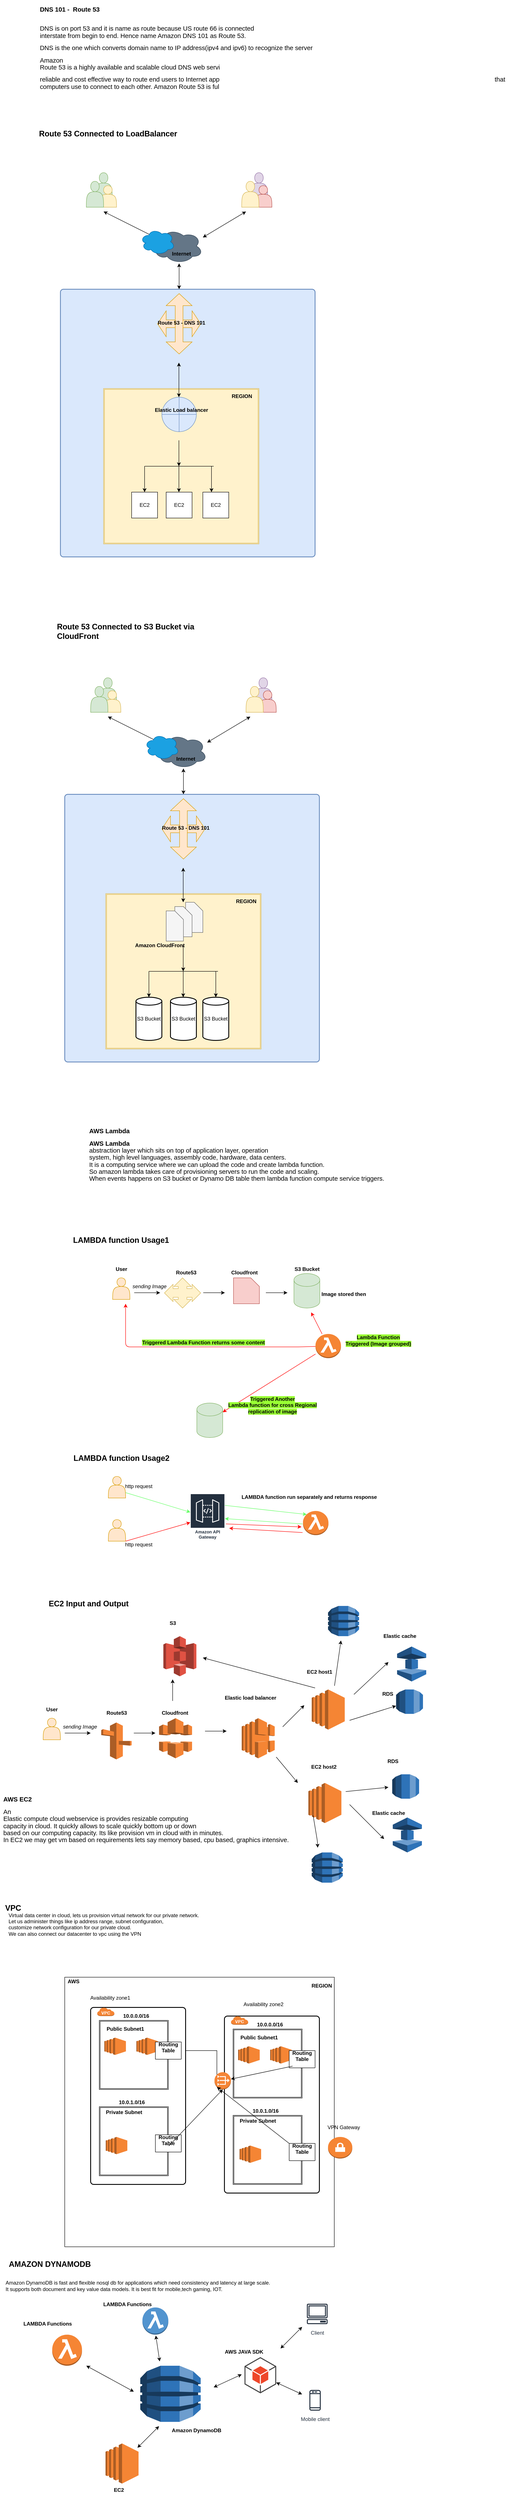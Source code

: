 <mxfile version="14.1.9" type="github">
  <diagram id="UeQTDkwv5za3803A1B4S" name="Page-1">
    <mxGraphModel dx="897" dy="-528" grid="1" gridSize="10" guides="1" tooltips="1" connect="1" arrows="1" fold="1" page="1" pageScale="1" pageWidth="850" pageHeight="1100" math="0" shadow="0">
      <root>
        <mxCell id="0" />
        <mxCell id="1" parent="0" />
        <mxCell id="Ybsti9bT6PNA4Oe1Zu98-78" value="&lt;h2&gt;&lt;b&gt;Route 53 Connected to S3 Bucket via CloudFront&lt;br&gt;&lt;/b&gt;&lt;/h2&gt;" style="text;whiteSpace=wrap;html=1;" vertex="1" parent="1">
          <mxGeometry x="160" y="2750" width="350" height="60" as="geometry" />
        </mxCell>
        <mxCell id="Ybsti9bT6PNA4Oe1Zu98-237" value="" style="shape=actor;whiteSpace=wrap;html=1;fillColor=#d5e8d4;strokeColor=#82b366;" vertex="1" parent="1">
          <mxGeometry x="250" y="1730" width="40" height="60" as="geometry" />
        </mxCell>
        <mxCell id="Ybsti9bT6PNA4Oe1Zu98-238" value="" style="shape=actor;whiteSpace=wrap;html=1;fillColor=#fff2cc;strokeColor=#d6b656;" vertex="1" parent="1">
          <mxGeometry x="260" y="1760" width="40" height="50" as="geometry" />
        </mxCell>
        <mxCell id="Ybsti9bT6PNA4Oe1Zu98-239" value="" style="shape=actor;whiteSpace=wrap;html=1;fillColor=#d5e8d4;strokeColor=#82b366;" vertex="1" parent="1">
          <mxGeometry x="230" y="1750" width="40" height="60" as="geometry" />
        </mxCell>
        <mxCell id="Ybsti9bT6PNA4Oe1Zu98-240" value="" style="shape=actor;whiteSpace=wrap;html=1;fillColor=#e1d5e7;strokeColor=#9673a6;" vertex="1" parent="1">
          <mxGeometry x="610" y="1730" width="40" height="60" as="geometry" />
        </mxCell>
        <mxCell id="Ybsti9bT6PNA4Oe1Zu98-241" value="" style="shape=actor;whiteSpace=wrap;html=1;fillColor=#f8cecc;strokeColor=#b85450;" vertex="1" parent="1">
          <mxGeometry x="620" y="1760" width="40" height="50" as="geometry" />
        </mxCell>
        <mxCell id="Ybsti9bT6PNA4Oe1Zu98-242" value="" style="shape=actor;whiteSpace=wrap;html=1;fillColor=#fff2cc;strokeColor=#d6b656;" vertex="1" parent="1">
          <mxGeometry x="590" y="1750" width="40" height="60" as="geometry" />
        </mxCell>
        <mxCell id="Ybsti9bT6PNA4Oe1Zu98-243" value="" style="endArrow=classic;startArrow=classic;html=1;" edge="1" parent="1">
          <mxGeometry width="50" height="50" relative="1" as="geometry">
            <mxPoint x="390" y="1880" as="sourcePoint" />
            <mxPoint x="270" y="1820" as="targetPoint" />
          </mxGeometry>
        </mxCell>
        <mxCell id="Ybsti9bT6PNA4Oe1Zu98-244" value="" style="endArrow=classic;startArrow=classic;html=1;" edge="1" parent="1">
          <mxGeometry width="50" height="50" relative="1" as="geometry">
            <mxPoint x="500" y="1880" as="sourcePoint" />
            <mxPoint x="600" y="1820" as="targetPoint" />
            <Array as="points" />
          </mxGeometry>
        </mxCell>
        <mxCell id="Ybsti9bT6PNA4Oe1Zu98-245" value="" style="ellipse;shape=cloud;whiteSpace=wrap;html=1;fillColor=#647687;strokeColor=#314354;fontColor=#ffffff;" vertex="1" parent="1">
          <mxGeometry x="380" y="1860" width="120" height="80" as="geometry" />
        </mxCell>
        <mxCell id="Ybsti9bT6PNA4Oe1Zu98-246" value="" style="ellipse;shape=cloud;whiteSpace=wrap;html=1;fillColor=#1ba1e2;strokeColor=#006EAF;fontColor=#ffffff;" vertex="1" parent="1">
          <mxGeometry x="355" y="1860" width="80" height="60" as="geometry" />
        </mxCell>
        <mxCell id="Ybsti9bT6PNA4Oe1Zu98-247" value="" style="endArrow=classic;startArrow=classic;html=1;" edge="1" parent="1">
          <mxGeometry width="50" height="50" relative="1" as="geometry">
            <mxPoint x="445" y="2000" as="sourcePoint" />
            <mxPoint x="445" y="1940" as="targetPoint" />
          </mxGeometry>
        </mxCell>
        <mxCell id="Ybsti9bT6PNA4Oe1Zu98-248" value="&lt;div&gt;&lt;b&gt;Internet&lt;/b&gt;&lt;/div&gt;&lt;div&gt;&lt;br&gt;&lt;/div&gt;" style="text;html=1;align=center;verticalAlign=middle;resizable=0;points=[];autosize=1;" vertex="1" parent="1">
          <mxGeometry x="420" y="1910" width="60" height="30" as="geometry" />
        </mxCell>
        <mxCell id="Ybsti9bT6PNA4Oe1Zu98-249" value="" style="rounded=1;whiteSpace=wrap;html=1;absoluteArcSize=1;arcSize=14;strokeWidth=2;fillColor=#dae8fc;strokeColor=#6c8ebf;" vertex="1" parent="1">
          <mxGeometry x="170" y="2000" width="590" height="620" as="geometry" />
        </mxCell>
        <mxCell id="Ybsti9bT6PNA4Oe1Zu98-250" value="" style="shape=doubleArrow;whiteSpace=wrap;html=1;fillColor=#ffe6cc;strokeColor=#d79b00;" vertex="1" parent="1">
          <mxGeometry x="395" y="2050" width="100" height="60" as="geometry" />
        </mxCell>
        <mxCell id="Ybsti9bT6PNA4Oe1Zu98-251" value="" style="shape=doubleArrow;direction=south;whiteSpace=wrap;html=1;fillColor=#ffe6cc;strokeColor=#d79b00;" vertex="1" parent="1">
          <mxGeometry x="415" y="2010" width="60" height="140" as="geometry" />
        </mxCell>
        <mxCell id="Ybsti9bT6PNA4Oe1Zu98-252" value="&lt;div&gt;&lt;b&gt;Route 53 - DNS 101&lt;/b&gt;&lt;/div&gt;&lt;div&gt;&lt;b&gt;&lt;br&gt;&lt;/b&gt;&lt;/div&gt;" style="text;html=1;align=center;verticalAlign=middle;resizable=0;points=[];autosize=1;" vertex="1" parent="1">
          <mxGeometry x="385" y="2070" width="130" height="30" as="geometry" />
        </mxCell>
        <mxCell id="Ybsti9bT6PNA4Oe1Zu98-253" value="" style="shape=ext;double=1;whiteSpace=wrap;html=1;aspect=fixed;fillColor=#fff2cc;strokeColor=#d6b656;" vertex="1" parent="1">
          <mxGeometry x="270" y="2230" width="360" height="360" as="geometry" />
        </mxCell>
        <mxCell id="Ybsti9bT6PNA4Oe1Zu98-254" value="" style="endArrow=classic;startArrow=classic;html=1;" edge="1" parent="1">
          <mxGeometry width="50" height="50" relative="1" as="geometry">
            <mxPoint x="444.5" y="2250" as="sourcePoint" />
            <mxPoint x="444.5" y="2170" as="targetPoint" />
            <Array as="points" />
          </mxGeometry>
        </mxCell>
        <mxCell id="Ybsti9bT6PNA4Oe1Zu98-255" value="" style="shape=orEllipse;perimeter=ellipsePerimeter;whiteSpace=wrap;html=1;backgroundOutline=1;fillColor=#dae8fc;strokeColor=#6c8ebf;" vertex="1" parent="1">
          <mxGeometry x="405" y="2250" width="80" height="80" as="geometry" />
        </mxCell>
        <mxCell id="Ybsti9bT6PNA4Oe1Zu98-256" value="&lt;b&gt;Elastic Load balancer&lt;/b&gt;" style="text;html=1;align=center;verticalAlign=middle;resizable=0;points=[];autosize=1;" vertex="1" parent="1">
          <mxGeometry x="380" y="2270" width="140" height="20" as="geometry" />
        </mxCell>
        <mxCell id="Ybsti9bT6PNA4Oe1Zu98-257" value="" style="endArrow=classic;html=1;" edge="1" parent="1">
          <mxGeometry width="50" height="50" relative="1" as="geometry">
            <mxPoint x="365" y="2410" as="sourcePoint" />
            <mxPoint x="365" y="2470" as="targetPoint" />
          </mxGeometry>
        </mxCell>
        <mxCell id="Ybsti9bT6PNA4Oe1Zu98-258" value="" style="endArrow=classic;html=1;" edge="1" parent="1">
          <mxGeometry width="50" height="50" relative="1" as="geometry">
            <mxPoint x="444.5" y="2410" as="sourcePoint" />
            <mxPoint x="444.5" y="2470" as="targetPoint" />
          </mxGeometry>
        </mxCell>
        <mxCell id="Ybsti9bT6PNA4Oe1Zu98-259" value="" style="endArrow=classic;html=1;" edge="1" parent="1">
          <mxGeometry width="50" height="50" relative="1" as="geometry">
            <mxPoint x="520" y="2410" as="sourcePoint" />
            <mxPoint x="520" y="2470" as="targetPoint" />
            <Array as="points">
              <mxPoint x="520" y="2440" />
            </Array>
          </mxGeometry>
        </mxCell>
        <mxCell id="Ybsti9bT6PNA4Oe1Zu98-260" value="" style="endArrow=none;html=1;" edge="1" parent="1">
          <mxGeometry width="50" height="50" relative="1" as="geometry">
            <mxPoint x="365" y="2410" as="sourcePoint" />
            <mxPoint x="525" y="2410" as="targetPoint" />
          </mxGeometry>
        </mxCell>
        <mxCell id="Ybsti9bT6PNA4Oe1Zu98-261" value="" style="endArrow=classic;html=1;" edge="1" parent="1">
          <mxGeometry width="50" height="50" relative="1" as="geometry">
            <mxPoint x="444.5" y="2350" as="sourcePoint" />
            <mxPoint x="444.5" y="2410" as="targetPoint" />
            <Array as="points">
              <mxPoint x="444.5" y="2380" />
            </Array>
          </mxGeometry>
        </mxCell>
        <mxCell id="Ybsti9bT6PNA4Oe1Zu98-262" value="EC2" style="whiteSpace=wrap;html=1;aspect=fixed;" vertex="1" parent="1">
          <mxGeometry x="335" y="2470" width="60" height="60" as="geometry" />
        </mxCell>
        <mxCell id="Ybsti9bT6PNA4Oe1Zu98-263" value="EC2" style="whiteSpace=wrap;html=1;aspect=fixed;" vertex="1" parent="1">
          <mxGeometry x="415" y="2470" width="60" height="60" as="geometry" />
        </mxCell>
        <mxCell id="Ybsti9bT6PNA4Oe1Zu98-264" value="EC2" style="whiteSpace=wrap;html=1;aspect=fixed;" vertex="1" parent="1">
          <mxGeometry x="500" y="2470" width="60" height="60" as="geometry" />
        </mxCell>
        <mxCell id="Ybsti9bT6PNA4Oe1Zu98-265" value="&lt;div&gt;&lt;b&gt;REGION&lt;/b&gt;&lt;/div&gt;&lt;div&gt;&lt;br&gt;&lt;/div&gt;" style="text;html=1;align=center;verticalAlign=middle;resizable=0;points=[];autosize=1;" vertex="1" parent="1">
          <mxGeometry x="560" y="2240" width="60" height="30" as="geometry" />
        </mxCell>
        <mxCell id="Ybsti9bT6PNA4Oe1Zu98-266" value="&lt;h2&gt;&lt;b&gt;Route 53 Connected to LoadBalancer&lt;/b&gt;&lt;/h2&gt;" style="text;html=1;align=center;verticalAlign=middle;resizable=0;points=[];autosize=1;" vertex="1" parent="1">
          <mxGeometry x="110" y="1615" width="340" height="50" as="geometry" />
        </mxCell>
        <mxCell id="Ybsti9bT6PNA4Oe1Zu98-267" value="" style="shape=actor;whiteSpace=wrap;html=1;fillColor=#d5e8d4;strokeColor=#82b366;" vertex="1" parent="1">
          <mxGeometry x="260" y="2900" width="40" height="60" as="geometry" />
        </mxCell>
        <mxCell id="Ybsti9bT6PNA4Oe1Zu98-268" value="" style="shape=actor;whiteSpace=wrap;html=1;fillColor=#fff2cc;strokeColor=#d6b656;" vertex="1" parent="1">
          <mxGeometry x="270" y="2930" width="40" height="50" as="geometry" />
        </mxCell>
        <mxCell id="Ybsti9bT6PNA4Oe1Zu98-269" value="" style="shape=actor;whiteSpace=wrap;html=1;fillColor=#d5e8d4;strokeColor=#82b366;" vertex="1" parent="1">
          <mxGeometry x="240" y="2920" width="40" height="60" as="geometry" />
        </mxCell>
        <mxCell id="Ybsti9bT6PNA4Oe1Zu98-270" value="" style="shape=actor;whiteSpace=wrap;html=1;fillColor=#e1d5e7;strokeColor=#9673a6;" vertex="1" parent="1">
          <mxGeometry x="620" y="2900" width="40" height="60" as="geometry" />
        </mxCell>
        <mxCell id="Ybsti9bT6PNA4Oe1Zu98-271" value="" style="shape=actor;whiteSpace=wrap;html=1;fillColor=#f8cecc;strokeColor=#b85450;" vertex="1" parent="1">
          <mxGeometry x="630" y="2930" width="40" height="50" as="geometry" />
        </mxCell>
        <mxCell id="Ybsti9bT6PNA4Oe1Zu98-272" value="" style="shape=actor;whiteSpace=wrap;html=1;fillColor=#fff2cc;strokeColor=#d6b656;" vertex="1" parent="1">
          <mxGeometry x="600" y="2920" width="40" height="60" as="geometry" />
        </mxCell>
        <mxCell id="Ybsti9bT6PNA4Oe1Zu98-273" value="" style="endArrow=classic;startArrow=classic;html=1;" edge="1" parent="1">
          <mxGeometry width="50" height="50" relative="1" as="geometry">
            <mxPoint x="400" y="3050" as="sourcePoint" />
            <mxPoint x="280" y="2990" as="targetPoint" />
          </mxGeometry>
        </mxCell>
        <mxCell id="Ybsti9bT6PNA4Oe1Zu98-274" value="" style="endArrow=classic;startArrow=classic;html=1;" edge="1" parent="1">
          <mxGeometry width="50" height="50" relative="1" as="geometry">
            <mxPoint x="510" y="3050" as="sourcePoint" />
            <mxPoint x="610" y="2990" as="targetPoint" />
            <Array as="points" />
          </mxGeometry>
        </mxCell>
        <mxCell id="Ybsti9bT6PNA4Oe1Zu98-275" value="" style="ellipse;shape=cloud;whiteSpace=wrap;html=1;fillColor=#647687;strokeColor=#314354;fontColor=#ffffff;" vertex="1" parent="1">
          <mxGeometry x="390" y="3030" width="120" height="80" as="geometry" />
        </mxCell>
        <mxCell id="Ybsti9bT6PNA4Oe1Zu98-276" value="" style="ellipse;shape=cloud;whiteSpace=wrap;html=1;fillColor=#1ba1e2;strokeColor=#006EAF;fontColor=#ffffff;" vertex="1" parent="1">
          <mxGeometry x="365" y="3030" width="80" height="60" as="geometry" />
        </mxCell>
        <mxCell id="Ybsti9bT6PNA4Oe1Zu98-277" value="" style="endArrow=classic;startArrow=classic;html=1;" edge="1" parent="1">
          <mxGeometry width="50" height="50" relative="1" as="geometry">
            <mxPoint x="455" y="3170" as="sourcePoint" />
            <mxPoint x="455" y="3110" as="targetPoint" />
          </mxGeometry>
        </mxCell>
        <mxCell id="Ybsti9bT6PNA4Oe1Zu98-278" value="&lt;div&gt;&lt;b&gt;Internet&lt;/b&gt;&lt;/div&gt;&lt;div&gt;&lt;br&gt;&lt;/div&gt;" style="text;html=1;align=center;verticalAlign=middle;resizable=0;points=[];autosize=1;" vertex="1" parent="1">
          <mxGeometry x="430" y="3080" width="60" height="30" as="geometry" />
        </mxCell>
        <mxCell id="Ybsti9bT6PNA4Oe1Zu98-279" value="" style="rounded=1;whiteSpace=wrap;html=1;absoluteArcSize=1;arcSize=14;strokeWidth=2;fillColor=#dae8fc;strokeColor=#6c8ebf;" vertex="1" parent="1">
          <mxGeometry x="180" y="3170" width="590" height="620" as="geometry" />
        </mxCell>
        <mxCell id="Ybsti9bT6PNA4Oe1Zu98-280" value="" style="shape=doubleArrow;whiteSpace=wrap;html=1;fillColor=#ffe6cc;strokeColor=#d79b00;" vertex="1" parent="1">
          <mxGeometry x="405" y="3220" width="100" height="60" as="geometry" />
        </mxCell>
        <mxCell id="Ybsti9bT6PNA4Oe1Zu98-281" value="" style="shape=doubleArrow;direction=south;whiteSpace=wrap;html=1;fillColor=#ffe6cc;strokeColor=#d79b00;" vertex="1" parent="1">
          <mxGeometry x="425" y="3180" width="60" height="140" as="geometry" />
        </mxCell>
        <mxCell id="Ybsti9bT6PNA4Oe1Zu98-282" value="&lt;div&gt;&lt;b&gt;Route 53 - DNS 101&lt;/b&gt;&lt;/div&gt;&lt;div&gt;&lt;b&gt;&lt;br&gt;&lt;/b&gt;&lt;/div&gt;" style="text;html=1;align=center;verticalAlign=middle;resizable=0;points=[];autosize=1;" vertex="1" parent="1">
          <mxGeometry x="395" y="3240" width="130" height="30" as="geometry" />
        </mxCell>
        <mxCell id="Ybsti9bT6PNA4Oe1Zu98-283" value="" style="shape=ext;double=1;whiteSpace=wrap;html=1;aspect=fixed;fillColor=#fff2cc;strokeColor=#d6b656;" vertex="1" parent="1">
          <mxGeometry x="275" y="3400" width="360" height="360" as="geometry" />
        </mxCell>
        <mxCell id="Ybsti9bT6PNA4Oe1Zu98-284" value="" style="endArrow=classic;startArrow=classic;html=1;" edge="1" parent="1">
          <mxGeometry width="50" height="50" relative="1" as="geometry">
            <mxPoint x="454.5" y="3420" as="sourcePoint" />
            <mxPoint x="454.5" y="3340" as="targetPoint" />
            <Array as="points" />
          </mxGeometry>
        </mxCell>
        <mxCell id="Ybsti9bT6PNA4Oe1Zu98-285" value="&lt;b&gt;Amazon CloudFront&lt;br&gt;&lt;/b&gt;" style="text;html=1;align=center;verticalAlign=middle;resizable=0;points=[];autosize=1;" vertex="1" parent="1">
          <mxGeometry x="335" y="3510" width="130" height="20" as="geometry" />
        </mxCell>
        <mxCell id="Ybsti9bT6PNA4Oe1Zu98-286" value="" style="endArrow=classic;html=1;" edge="1" parent="1">
          <mxGeometry width="50" height="50" relative="1" as="geometry">
            <mxPoint x="375" y="3580" as="sourcePoint" />
            <mxPoint x="375" y="3640" as="targetPoint" />
          </mxGeometry>
        </mxCell>
        <mxCell id="Ybsti9bT6PNA4Oe1Zu98-287" value="" style="endArrow=classic;html=1;" edge="1" parent="1">
          <mxGeometry width="50" height="50" relative="1" as="geometry">
            <mxPoint x="454.5" y="3580" as="sourcePoint" />
            <mxPoint x="454.5" y="3640" as="targetPoint" />
          </mxGeometry>
        </mxCell>
        <mxCell id="Ybsti9bT6PNA4Oe1Zu98-288" value="" style="endArrow=classic;html=1;" edge="1" parent="1">
          <mxGeometry width="50" height="50" relative="1" as="geometry">
            <mxPoint x="530" y="3580" as="sourcePoint" />
            <mxPoint x="530" y="3640" as="targetPoint" />
            <Array as="points">
              <mxPoint x="530" y="3610" />
            </Array>
          </mxGeometry>
        </mxCell>
        <mxCell id="Ybsti9bT6PNA4Oe1Zu98-289" value="" style="endArrow=none;html=1;" edge="1" parent="1">
          <mxGeometry width="50" height="50" relative="1" as="geometry">
            <mxPoint x="375" y="3580" as="sourcePoint" />
            <mxPoint x="535" y="3580" as="targetPoint" />
          </mxGeometry>
        </mxCell>
        <mxCell id="Ybsti9bT6PNA4Oe1Zu98-290" value="" style="endArrow=classic;html=1;" edge="1" parent="1">
          <mxGeometry width="50" height="50" relative="1" as="geometry">
            <mxPoint x="454.5" y="3520" as="sourcePoint" />
            <mxPoint x="454.5" y="3580" as="targetPoint" />
            <Array as="points">
              <mxPoint x="454.5" y="3550" />
            </Array>
          </mxGeometry>
        </mxCell>
        <mxCell id="Ybsti9bT6PNA4Oe1Zu98-291" value="&lt;div&gt;&lt;b&gt;REGION&lt;/b&gt;&lt;/div&gt;&lt;div&gt;&lt;br&gt;&lt;/div&gt;" style="text;html=1;align=center;verticalAlign=middle;resizable=0;points=[];autosize=1;" vertex="1" parent="1">
          <mxGeometry x="570" y="3410" width="60" height="30" as="geometry" />
        </mxCell>
        <mxCell id="Ybsti9bT6PNA4Oe1Zu98-292" value="" style="verticalLabelPosition=bottom;verticalAlign=top;html=1;shape=card;whiteSpace=wrap;size=20;arcSize=12;direction=south;fillColor=#f5f5f5;strokeColor=#666666;fontColor=#333333;" vertex="1" parent="1">
          <mxGeometry x="460" y="3420" width="40" height="70" as="geometry" />
        </mxCell>
        <mxCell id="Ybsti9bT6PNA4Oe1Zu98-293" value="" style="verticalLabelPosition=bottom;verticalAlign=top;html=1;shape=card;whiteSpace=wrap;size=20;arcSize=12;direction=south;fillColor=#f5f5f5;strokeColor=#666666;fontColor=#333333;" vertex="1" parent="1">
          <mxGeometry x="435" y="3430" width="40" height="70" as="geometry" />
        </mxCell>
        <mxCell id="Ybsti9bT6PNA4Oe1Zu98-294" value="" style="verticalLabelPosition=bottom;verticalAlign=top;html=1;shape=card;whiteSpace=wrap;size=20;arcSize=12;direction=south;fillColor=#f5f5f5;strokeColor=#666666;fontColor=#333333;" vertex="1" parent="1">
          <mxGeometry x="415" y="3440" width="40" height="70" as="geometry" />
        </mxCell>
        <mxCell id="Ybsti9bT6PNA4Oe1Zu98-295" value="S3 Bucket" style="strokeWidth=2;html=1;shape=mxgraph.flowchart.direct_data;whiteSpace=wrap;direction=north;" vertex="1" parent="1">
          <mxGeometry x="345" y="3640" width="60" height="100" as="geometry" />
        </mxCell>
        <mxCell id="Ybsti9bT6PNA4Oe1Zu98-296" value="S3 Bucket" style="strokeWidth=2;html=1;shape=mxgraph.flowchart.direct_data;whiteSpace=wrap;direction=north;" vertex="1" parent="1">
          <mxGeometry x="425" y="3640" width="60" height="100" as="geometry" />
        </mxCell>
        <mxCell id="Ybsti9bT6PNA4Oe1Zu98-297" value="S3 Bucket" style="strokeWidth=2;html=1;shape=mxgraph.flowchart.direct_data;whiteSpace=wrap;direction=north;" vertex="1" parent="1">
          <mxGeometry x="500" y="3640" width="60" height="100" as="geometry" />
        </mxCell>
        <mxCell id="Ybsti9bT6PNA4Oe1Zu98-298" value="&lt;div class=&quot;OutlineElement Ltr  BCX2 SCXW133457994&quot; style=&quot;direction: ltr&quot;&gt;&lt;p class=&quot;Paragraph SCXW133457994 BCX2&quot; style=&quot;font-weight: normal ; font-style: normal ; vertical-align: baseline ; background-color: transparent ; text-align: left ; margin-left: 0px ; margin-right: 0px ; padding-left: 0px ; padding-right: 0px ; text-indent: 0px&quot;&gt;&lt;span style=&quot;font-weight: bold ; font-size: 11pt ; font-family: &amp;#34;calibri&amp;#34; , &amp;#34;calibri_embeddedfont&amp;#34; , &amp;#34;calibri_msfontservice&amp;#34; , sans-serif ; line-height: 16.188px&quot; class=&quot;TextRun SCXW133457994 BCX2&quot; lang=&quot;EN-US&quot;&gt;&lt;span class=&quot;NormalTextRun SCXW133457994 BCX2&quot; style=&quot;background-color: inherit&quot;&gt;DNS 101 -&amp;nbsp; Route 53 &lt;/span&gt;&lt;/span&gt;&lt;span class=&quot;LineBreakBlob BlobObject DragDrop SCXW133457994 BCX2&quot; style=&quot;font-size: 11pt ; line-height: 16.188px ; font-family: &amp;#34;wordvisicarriagereturn_msfontservice&amp;#34; , &amp;#34;calibri&amp;#34; , &amp;#34;calibri_embeddedfont&amp;#34; , &amp;#34;calibri_msfontservice&amp;#34; , sans-serif&quot;&gt;&lt;span class=&quot;SCXW133457994 BCX2&quot;&gt;&amp;nbsp;&lt;/span&gt;&lt;br class=&quot;SCXW133457994 BCX2&quot;&gt;&lt;/span&gt;&lt;span style=&quot;font-size: 11pt ; font-family: &amp;#34;calibri&amp;#34; , &amp;#34;calibri_embeddedfont&amp;#34; , &amp;#34;calibri_msfontservice&amp;#34; , sans-serif ; line-height: 16.188px&quot; class=&quot;TextRun EmptyTextRun SCXW133457994 BCX2&quot; lang=&quot;EN-US&quot;&gt;&lt;/span&gt;&lt;span class=&quot;EOP SCXW133457994 BCX2&quot; style=&quot;font-size: 11pt ; line-height: 16.188px ; font-family: &amp;#34;calibri&amp;#34; , &amp;#34;calibri_embeddedfont&amp;#34; , &amp;#34;calibri_msfontservice&amp;#34; , sans-serif&quot;&gt; &lt;/span&gt;&lt;span style=&quot;font-size: 11pt ; font-family: &amp;#34;calibri&amp;#34; , &amp;#34;calibri_embeddedfont&amp;#34; , &amp;#34;calibri_msfontservice&amp;#34; , sans-serif ; line-height: 16.188px&quot; class=&quot;TextRun SCXW133457994 BCX2&quot; lang=&quot;EN-US&quot;&gt;&lt;span class=&quot;NormalTextRun SCXW133457994 BCX2&quot; style=&quot;background-color: inherit&quot;&gt;&lt;br&gt;&lt;/span&gt;&lt;/span&gt;&lt;/p&gt;&lt;p class=&quot;Paragraph SCXW133457994 BCX2&quot; style=&quot;font-weight: normal ; font-style: normal ; vertical-align: baseline ; background-color: transparent ; text-align: left ; margin-left: 0px ; margin-right: 0px ; padding-left: 0px ; padding-right: 0px ; text-indent: 0px&quot;&gt;&lt;span style=&quot;font-size: 11pt ; font-family: &amp;#34;calibri&amp;#34; , &amp;#34;calibri_embeddedfont&amp;#34; , &amp;#34;calibri_msfontservice&amp;#34; , sans-serif ; line-height: 16.188px&quot; class=&quot;TextRun SCXW133457994 BCX2&quot; lang=&quot;EN-US&quot;&gt;&lt;span class=&quot;NormalTextRun SCXW133457994 BCX2&quot; style=&quot;background-color: inherit&quot;&gt;DNS&lt;/span&gt;&lt;/span&gt;&lt;span style=&quot;font-size: 11pt ; font-family: &amp;#34;calibri&amp;#34; , &amp;#34;calibri_embeddedfont&amp;#34; , &amp;#34;calibri_msfontservice&amp;#34; , sans-serif ; line-height: 16.188px&quot; class=&quot;TextRun SCXW133457994 BCX2&quot; lang=&quot;EN-US&quot;&gt;&lt;span class=&quot;NormalTextRun SCXW133457994 BCX2&quot; style=&quot;background-color: inherit&quot;&gt; is on port 53 and it is name as route because US route 66 is connected &lt;/span&gt;&lt;/span&gt;&lt;br&gt;&lt;span style=&quot;font-size: 11pt ; font-family: &amp;#34;calibri&amp;#34; , &amp;#34;calibri_embeddedfont&amp;#34; , &amp;#34;calibri_msfontservice&amp;#34; , sans-serif ; line-height: 16.188px&quot; class=&quot;TextRun SCXW133457994 BCX2&quot; lang=&quot;EN-US&quot;&gt;&lt;span class=&quot;NormalTextRun SCXW133457994 BCX2&quot; style=&quot;background-color: inherit&quot;&gt;&lt;/span&gt;&lt;/span&gt;&lt;span style=&quot;font-size: 11pt ; font-family: &amp;#34;calibri&amp;#34; , &amp;#34;calibri_embeddedfont&amp;#34; , &amp;#34;calibri_msfontservice&amp;#34; , sans-serif ; line-height: 16.188px&quot; class=&quot;TextRun SCXW133457994 BCX2&quot; lang=&quot;EN-US&quot;&gt;&lt;span class=&quot;NormalTextRun SCXW133457994 BCX2&quot; style=&quot;background-color: inherit&quot;&gt;interstate from begin to end. &lt;/span&gt;&lt;/span&gt;&lt;span style=&quot;font-size: 11pt ; font-family: &amp;#34;calibri&amp;#34; , &amp;#34;calibri_embeddedfont&amp;#34; , &amp;#34;calibri_msfontservice&amp;#34; , sans-serif ; line-height: 16.188px&quot; class=&quot;TextRun SCXW133457994 BCX2&quot; lang=&quot;EN-US&quot;&gt;&lt;span class=&quot;NormalTextRun SCXW133457994 BCX2&quot; style=&quot;background-color: inherit&quot;&gt;Hence name Amazon DNS 101 as Route 53.&lt;/span&gt;&lt;/span&gt;&lt;span class=&quot;LineBreakBlob BlobObject DragDrop SCXW133457994 BCX2&quot; style=&quot;font-size: 11pt ; line-height: 16.188px ; font-family: &amp;#34;wordvisicarriagereturn_msfontservice&amp;#34; , &amp;#34;calibri&amp;#34; , &amp;#34;calibri_embeddedfont&amp;#34; , &amp;#34;calibri_msfontservice&amp;#34; , sans-serif&quot;&gt;&lt;span class=&quot;SCXW133457994 BCX2&quot;&gt; &lt;/span&gt;&lt;/span&gt;&lt;span class=&quot;LineBreakBlob BlobObject DragDrop SCXW133457994 BCX2&quot; style=&quot;font-size: 11pt ; line-height: 16.188px ; font-family: &amp;#34;wordvisicarriagereturn_msfontservice&amp;#34; , &amp;#34;calibri&amp;#34; , &amp;#34;calibri_embeddedfont&amp;#34; , &amp;#34;calibri_msfontservice&amp;#34; , sans-serif&quot;&gt;&lt;span class=&quot;SCXW133457994 BCX2&quot;&gt;&lt;span style=&quot;font-size: 11pt ; font-family: &amp;#34;calibri&amp;#34; , &amp;#34;calibri_embeddedfont&amp;#34; , &amp;#34;calibri_msfontservice&amp;#34; , sans-serif ; line-height: 16.188px&quot; class=&quot;TextRun SCXW227536657 BCX2&quot; lang=&quot;EN-US&quot;&gt;&lt;span class=&quot;NormalTextRun SCXW227536657 BCX2&quot; style=&quot;background-color: inherit&quot;&gt;&lt;br&gt;&lt;/span&gt;&lt;/span&gt;&lt;/span&gt;&lt;/span&gt;&lt;/p&gt;&lt;p class=&quot;Paragraph SCXW133457994 BCX2&quot; style=&quot;font-weight: normal ; font-style: normal ; vertical-align: baseline ; background-color: transparent ; text-align: left ; margin-left: 0px ; margin-right: 0px ; padding-left: 0px ; padding-right: 0px ; text-indent: 0px&quot;&gt;&lt;span class=&quot;LineBreakBlob BlobObject DragDrop SCXW133457994 BCX2&quot; style=&quot;font-size: 11pt ; line-height: 16.188px ; font-family: &amp;#34;wordvisicarriagereturn_msfontservice&amp;#34; , &amp;#34;calibri&amp;#34; , &amp;#34;calibri_embeddedfont&amp;#34; , &amp;#34;calibri_msfontservice&amp;#34; , sans-serif&quot;&gt;&lt;span class=&quot;SCXW133457994 BCX2&quot;&gt;&lt;span style=&quot;font-size: 11pt ; font-family: &amp;#34;calibri&amp;#34; , &amp;#34;calibri_embeddedfont&amp;#34; , &amp;#34;calibri_msfontservice&amp;#34; , sans-serif ; line-height: 16.188px&quot; class=&quot;TextRun SCXW227536657 BCX2&quot; lang=&quot;EN-US&quot;&gt;&lt;span class=&quot;NormalTextRun SCXW227536657 BCX2&quot; style=&quot;background-color: inherit&quot;&gt;DNS is the one which converts domain name to IP &lt;/span&gt;&lt;span class=&quot;NormalTextRun ContextualSpellingAndGrammarErrorV2 SCXW227536657 BCX2&quot; style=&quot;background-color: inherit&quot;&gt;address(&lt;/span&gt;&lt;span class=&quot;NormalTextRun SCXW227536657 BCX2&quot; style=&quot;background-color: inherit&quot;&gt;ipv4 and ipv6) to recognize the server&lt;/span&gt;&lt;/span&gt;&lt;span class=&quot;EOP SCXW227536657 BCX2&quot; style=&quot;font-size: 11pt ; line-height: 16.188px ; font-family: &amp;#34;calibri&amp;#34; , &amp;#34;calibri_embeddedfont&amp;#34; , &amp;#34;calibri_msfontservice&amp;#34; , sans-serif&quot;&gt;&lt;br&gt;&lt;/span&gt;&lt;/span&gt;&lt;/span&gt;&lt;/p&gt;&lt;div class=&quot;OutlineElement Ltr  BCX2 SCXW176937576&quot; style=&quot;direction: ltr&quot;&gt;&lt;p class=&quot;Paragraph SCXW176937576 BCX2&quot; style=&quot;font-weight: normal ; font-style: normal ; vertical-align: baseline ; background-color: transparent ; text-align: left ; margin-left: 0px ; margin-right: 0px ; padding-left: 0px ; padding-right: 0px ; text-indent: 0px&quot; lang=&quot;EN-US&quot;&gt;&lt;span style=&quot;font-size: 11pt ; line-height: 16.188px ; font-family: &amp;#34;calibri&amp;#34; , &amp;#34;calibri_embeddedfont&amp;#34; , &amp;#34;calibri_msfontservice&amp;#34; , sans-serif&quot; class=&quot;TextRun SCXW176937576 BCX2&quot; lang=&quot;EN-US&quot;&gt;&lt;span style=&quot;background-color: inherit&quot; class=&quot;NormalTextRun SCXW176937576 BCX2&quot;&gt;Amazon&lt;br&gt; Route 53 is a highly available and scalable cloud DNS web service.It is designed to give developers and businesses an extremely&lt;/span&gt;&lt;/span&gt;&lt;/p&gt;&lt;p class=&quot;Paragraph SCXW176937576 BCX2&quot; style=&quot;font-weight: normal ; font-style: normal ; vertical-align: baseline ; background-color: transparent ; text-align: left ; margin-left: 0px ; margin-right: 0px ; padding-left: 0px ; padding-right: 0px ; text-indent: 0px&quot; lang=&quot;EN-US&quot;&gt;&lt;span style=&quot;font-size: 11pt ; line-height: 16.188px ; font-family: &amp;#34;calibri&amp;#34; , &amp;#34;calibri_embeddedfont&amp;#34; , &amp;#34;calibri_msfontservice&amp;#34; , sans-serif&quot; class=&quot;TextRun SCXW176937576 BCX2&quot; lang=&quot;EN-US&quot;&gt;&lt;span style=&quot;background-color: inherit&quot; class=&quot;NormalTextRun SCXW176937576 BCX2&quot;&gt; reliable and &lt;/span&gt;&lt;/span&gt;&lt;span style=&quot;font-size: 11pt ; line-height: 16.188px ; font-family: &amp;#34;calibri&amp;#34; , &amp;#34;calibri_embeddedfont&amp;#34; , &amp;#34;calibri_msfontservice&amp;#34; , sans-serif&quot; class=&quot;TextRun SCXW176937576 BCX2&quot; lang=&quot;EN-US&quot;&gt;&lt;span style=&quot;background-color: inherit&quot; class=&quot;NormalTextRun ContextualSpellingAndGrammarErrorV2 SCXW176937576 BCX2&quot;&gt;cost effective&lt;/span&gt;&lt;/span&gt;&lt;span style=&quot;font-size: 11pt ; line-height: 16.188px ; font-family: &amp;#34;calibri&amp;#34; , &amp;#34;calibri_embeddedfont&amp;#34; , &amp;#34;calibri_msfontservice&amp;#34; , sans-serif&quot; class=&quot;TextRun SCXW176937576 BCX2&quot; lang=&quot;EN-US&quot;&gt;&lt;span style=&quot;background-color: inherit&quot; class=&quot;NormalTextRun SCXW176937576 BCX2&quot;&gt; way to route end users to Internet applications by translating names like www.example.com into the numeric IP addresses like 192.0.2.1 that &lt;br&gt;computers use to connect to each other. Amazon Route 53 is fully compliant with IPv6 as well.&amp;nbsp; &lt;/span&gt;&lt;/span&gt;&lt;span class=&quot;EOP SCXW176937576 BCX2&quot; style=&quot;font-size: 11pt ; line-height: 16.188px ; font-family: &amp;#34;calibri&amp;#34; , &amp;#34;calibri_embeddedfont&amp;#34; , &amp;#34;calibri_msfontservice&amp;#34; , sans-serif&quot;&gt;&lt;br&gt;&lt;/span&gt;&lt;/p&gt;&lt;/div&gt;&lt;p class=&quot;Paragraph SCXW133457994 BCX2&quot; style=&quot;font-weight: normal ; font-style: normal ; vertical-align: baseline ; background-color: transparent ; text-align: left ; margin-left: 0px ; margin-right: 0px ; padding-left: 0px ; padding-right: 0px ; text-indent: 0px&quot;&gt;&lt;span class=&quot;LineBreakBlob BlobObject DragDrop SCXW133457994 BCX2&quot; style=&quot;font-size: 11pt ; line-height: 16.188px ; font-family: &amp;#34;wordvisicarriagereturn_msfontservice&amp;#34; , &amp;#34;calibri&amp;#34; , &amp;#34;calibri_embeddedfont&amp;#34; , &amp;#34;calibri_msfontservice&amp;#34; , sans-serif&quot;&gt;&lt;span class=&quot;SCXW133457994 BCX2&quot;&gt;&lt;span class=&quot;EOP SCXW227536657 BCX2&quot; style=&quot;font-size: 11pt ; line-height: 16.188px ; font-family: &amp;#34;calibri&amp;#34; , &amp;#34;calibri_embeddedfont&amp;#34; , &amp;#34;calibri_msfontservice&amp;#34; , sans-serif&quot;&gt;&amp;nbsp;&lt;/span&gt; &lt;/span&gt;&lt;/span&gt;&lt;/p&gt;&lt;/div&gt;&lt;div&gt;&lt;span class=&quot;LineBreakBlob BlobObject DragDrop SCXW133457994 BCX2&quot; style=&quot;font-size: 11pt ; line-height: 16.188px ; font-family: &amp;#34;wordvisicarriagereturn_msfontservice&amp;#34; , &amp;#34;calibri&amp;#34; , &amp;#34;calibri_embeddedfont&amp;#34; , &amp;#34;calibri_msfontservice&amp;#34; , sans-serif&quot;&gt;&lt;/span&gt;&lt;/div&gt;&lt;span style=&quot;font-size: 11pt ; font-family: &amp;#34;calibri&amp;#34; , &amp;#34;calibri_embeddedfont&amp;#34; , &amp;#34;calibri_msfontservice&amp;#34; , sans-serif ; line-height: 16.188px&quot; class=&quot;TextRun SCXW133457994 BCX2&quot; lang=&quot;EN-US&quot;&gt;&lt;span class=&quot;NormalTextRun SCXW133457994 BCX2&quot; style=&quot;background-color: inherit&quot;&gt;&lt;/span&gt;&lt;/span&gt;" style="text;html=1;align=center;verticalAlign=middle;resizable=0;points=[];autosize=1;" vertex="1" parent="1">
          <mxGeometry x="116" y="1330" width="1090" height="250" as="geometry" />
        </mxCell>
        <mxCell id="Ybsti9bT6PNA4Oe1Zu98-299" value="&lt;div&gt;&lt;h2&gt;&lt;b&gt;LAMBDA function Usage1&lt;/b&gt;&lt;/h2&gt;&lt;/div&gt;&lt;div&gt;&lt;b&gt;&lt;br&gt;&lt;/b&gt;&lt;/div&gt;" style="text;html=1;align=center;verticalAlign=middle;resizable=0;points=[];autosize=1;" vertex="1" parent="1">
          <mxGeometry x="190" y="4180" width="240" height="60" as="geometry" />
        </mxCell>
        <mxCell id="Ybsti9bT6PNA4Oe1Zu98-300" value="" style="shape=actor;whiteSpace=wrap;html=1;fillColor=#ffe6cc;strokeColor=#d79b00;" vertex="1" parent="1">
          <mxGeometry x="291" y="4290" width="40" height="50" as="geometry" />
        </mxCell>
        <mxCell id="Ybsti9bT6PNA4Oe1Zu98-301" value="" style="html=1;shadow=0;dashed=0;align=center;verticalAlign=middle;shape=mxgraph.arrows2.quadArrow;dy=10;dx=20;notch=24;arrowHead=10;fillColor=#fff2cc;strokeColor=#d6b656;" vertex="1" parent="1">
          <mxGeometry x="411" y="4290" width="84" height="70" as="geometry" />
        </mxCell>
        <mxCell id="Ybsti9bT6PNA4Oe1Zu98-302" value="" style="verticalLabelPosition=bottom;verticalAlign=top;html=1;shape=card;whiteSpace=wrap;size=20;arcSize=12;direction=south;fillColor=#f8cecc;strokeColor=#b85450;" vertex="1" parent="1">
          <mxGeometry x="571" y="4290" width="60" height="60" as="geometry" />
        </mxCell>
        <mxCell id="Ybsti9bT6PNA4Oe1Zu98-303" value="" style="shape=cylinder3;whiteSpace=wrap;html=1;boundedLbl=1;backgroundOutline=1;size=15;fillColor=#d5e8d4;strokeColor=#82b366;" vertex="1" parent="1">
          <mxGeometry x="711" y="4280" width="60" height="80" as="geometry" />
        </mxCell>
        <mxCell id="Ybsti9bT6PNA4Oe1Zu98-304" value="" style="endArrow=classic;html=1;" edge="1" parent="1">
          <mxGeometry width="50" height="50" relative="1" as="geometry">
            <mxPoint x="341" y="4324.5" as="sourcePoint" />
            <mxPoint x="401" y="4324.5" as="targetPoint" />
            <Array as="points">
              <mxPoint x="371" y="4324.5" />
            </Array>
          </mxGeometry>
        </mxCell>
        <mxCell id="Ybsti9bT6PNA4Oe1Zu98-305" value="&lt;div&gt;&lt;b&gt;Cloudfront&lt;/b&gt;&lt;/div&gt;&lt;div&gt;&lt;b&gt;&lt;br&gt;&lt;/b&gt;&lt;/div&gt;" style="text;html=1;align=center;verticalAlign=middle;resizable=0;points=[];autosize=1;" vertex="1" parent="1">
          <mxGeometry x="556" y="4270" width="80" height="30" as="geometry" />
        </mxCell>
        <mxCell id="Ybsti9bT6PNA4Oe1Zu98-306" value="&lt;div&gt;&lt;b&gt;Route53&lt;/b&gt;&lt;/div&gt;&lt;div&gt;&lt;b&gt;&lt;br&gt;&lt;/b&gt;&lt;/div&gt;" style="text;html=1;align=center;verticalAlign=middle;resizable=0;points=[];autosize=1;" vertex="1" parent="1">
          <mxGeometry x="431" y="4270" width="60" height="30" as="geometry" />
        </mxCell>
        <mxCell id="Ybsti9bT6PNA4Oe1Zu98-307" value="&lt;b&gt;User&lt;/b&gt;" style="text;html=1;align=center;verticalAlign=middle;resizable=0;points=[];autosize=1;" vertex="1" parent="1">
          <mxGeometry x="291" y="4260" width="40" height="20" as="geometry" />
        </mxCell>
        <mxCell id="Ybsti9bT6PNA4Oe1Zu98-308" value="&lt;i&gt;sending Image&lt;/i&gt;" style="text;html=1;align=center;verticalAlign=middle;resizable=0;points=[];autosize=1;" vertex="1" parent="1">
          <mxGeometry x="331" y="4300" width="90" height="20" as="geometry" />
        </mxCell>
        <mxCell id="Ybsti9bT6PNA4Oe1Zu98-309" value="&lt;div&gt;&lt;b&gt;S3 Bucket&lt;/b&gt;&lt;/div&gt;" style="text;html=1;align=center;verticalAlign=middle;resizable=0;points=[];autosize=1;" vertex="1" parent="1">
          <mxGeometry x="706" y="4260" width="70" height="20" as="geometry" />
        </mxCell>
        <mxCell id="Ybsti9bT6PNA4Oe1Zu98-310" value="" style="endArrow=classic;html=1;" edge="1" parent="1">
          <mxGeometry width="50" height="50" relative="1" as="geometry">
            <mxPoint x="501" y="4324.5" as="sourcePoint" />
            <mxPoint x="551" y="4324.5" as="targetPoint" />
            <Array as="points">
              <mxPoint x="531" y="4324.5" />
            </Array>
          </mxGeometry>
        </mxCell>
        <mxCell id="Ybsti9bT6PNA4Oe1Zu98-311" value="" style="endArrow=classic;html=1;" edge="1" parent="1">
          <mxGeometry width="50" height="50" relative="1" as="geometry">
            <mxPoint x="646" y="4324.5" as="sourcePoint" />
            <mxPoint x="696" y="4324.5" as="targetPoint" />
            <Array as="points">
              <mxPoint x="676" y="4324.5" />
            </Array>
          </mxGeometry>
        </mxCell>
        <mxCell id="Ybsti9bT6PNA4Oe1Zu98-312" value="&lt;span style=&quot;background-color: rgb(153 , 255 , 51)&quot;&gt;&lt;b&gt;Lambda Function&lt;br&gt;&lt;/b&gt;&lt;/span&gt;&lt;div&gt;&lt;span style=&quot;background-color: rgb(153 , 255 , 51)&quot;&gt;&lt;b&gt;Triggered (Image grouped)&lt;br&gt;&lt;/b&gt;&lt;/span&gt;&lt;/div&gt;" style="text;html=1;align=center;verticalAlign=middle;resizable=0;points=[];autosize=1;" vertex="1" parent="1">
          <mxGeometry x="821" y="4420" width="170" height="30" as="geometry" />
        </mxCell>
        <mxCell id="Ybsti9bT6PNA4Oe1Zu98-313" value="&lt;div&gt;&lt;b&gt;Image stored then&lt;/b&gt;&lt;/div&gt;&lt;div&gt;&lt;b&gt;&lt;br&gt;&lt;/b&gt;&lt;/div&gt;" style="text;html=1;align=center;verticalAlign=middle;resizable=0;points=[];autosize=1;" vertex="1" parent="1">
          <mxGeometry x="766" y="4320" width="120" height="30" as="geometry" />
        </mxCell>
        <mxCell id="Ybsti9bT6PNA4Oe1Zu98-314" value="" style="endArrow=classic;html=1;strokeColor=#FF0000;" edge="1" source="Ybsti9bT6PNA4Oe1Zu98-319" target="Ybsti9bT6PNA4Oe1Zu98-316" parent="1">
          <mxGeometry width="50" height="50" relative="1" as="geometry">
            <mxPoint x="716" y="4355" as="sourcePoint" />
            <mxPoint x="656" y="4435" as="targetPoint" />
          </mxGeometry>
        </mxCell>
        <mxCell id="Ybsti9bT6PNA4Oe1Zu98-315" value="&lt;b&gt;&lt;span style=&quot;background-color: rgb(153 , 255 , 51)&quot;&gt;Triggered Another &lt;br&gt;Lambda function for cross Regional&lt;br&gt;replication of image&lt;br&gt;&lt;/span&gt;&lt;/b&gt;" style="text;html=1;align=center;verticalAlign=middle;resizable=0;points=[];autosize=1;" vertex="1" parent="1">
          <mxGeometry x="551" y="4560" width="220" height="50" as="geometry" />
        </mxCell>
        <mxCell id="Ybsti9bT6PNA4Oe1Zu98-316" value="" style="shape=cylinder3;whiteSpace=wrap;html=1;boundedLbl=1;backgroundOutline=1;size=15;fillColor=#d5e8d4;strokeColor=#82b366;" vertex="1" parent="1">
          <mxGeometry x="486" y="4580" width="60" height="80" as="geometry" />
        </mxCell>
        <mxCell id="Ybsti9bT6PNA4Oe1Zu98-317" value="" style="endArrow=classic;html=1;strokeColor=#FF0000;" edge="1" source="Ybsti9bT6PNA4Oe1Zu98-319" parent="1">
          <mxGeometry width="50" height="50" relative="1" as="geometry">
            <mxPoint x="721" y="4420" as="sourcePoint" />
            <mxPoint x="321" y="4350" as="targetPoint" />
            <Array as="points">
              <mxPoint x="721" y="4450" />
              <mxPoint x="321" y="4450" />
            </Array>
          </mxGeometry>
        </mxCell>
        <mxCell id="Ybsti9bT6PNA4Oe1Zu98-318" value="&lt;b&gt;&lt;span style=&quot;background-color: rgb(153 , 255 , 51)&quot;&gt;Triggered Lambda Function returns some content&lt;/span&gt;&lt;/b&gt;" style="text;html=1;align=center;verticalAlign=middle;resizable=0;points=[];autosize=1;" vertex="1" parent="1">
          <mxGeometry x="351" y="4430" width="300" height="20" as="geometry" />
        </mxCell>
        <mxCell id="Ybsti9bT6PNA4Oe1Zu98-319" value="" style="outlineConnect=0;dashed=0;verticalLabelPosition=bottom;verticalAlign=top;align=center;html=1;shape=mxgraph.aws3.lambda_function;fillColor=#F58534;gradientColor=none;" vertex="1" parent="1">
          <mxGeometry x="761" y="4420" width="59" height="56" as="geometry" />
        </mxCell>
        <mxCell id="Ybsti9bT6PNA4Oe1Zu98-320" value="" style="endArrow=classic;html=1;strokeColor=#FF0000;" edge="1" source="Ybsti9bT6PNA4Oe1Zu98-319" parent="1">
          <mxGeometry width="50" height="50" relative="1" as="geometry">
            <mxPoint x="721" y="4410" as="sourcePoint" />
            <mxPoint x="751" y="4370" as="targetPoint" />
          </mxGeometry>
        </mxCell>
        <mxCell id="Ybsti9bT6PNA4Oe1Zu98-321" value="&lt;div&gt;&lt;h2&gt;&lt;b&gt;LAMBDA function Usage2&lt;/b&gt;&lt;/h2&gt;&lt;/div&gt;&lt;div&gt;&lt;b&gt;&lt;br&gt;&lt;/b&gt;&lt;/div&gt;" style="text;html=1;align=center;verticalAlign=middle;resizable=0;points=[];autosize=1;" vertex="1" parent="1">
          <mxGeometry x="191" y="4685" width="240" height="60" as="geometry" />
        </mxCell>
        <mxCell id="Ybsti9bT6PNA4Oe1Zu98-322" value="" style="shape=actor;whiteSpace=wrap;html=1;fillColor=#ffe6cc;strokeColor=#d79b00;" vertex="1" parent="1">
          <mxGeometry x="281" y="4750" width="40" height="50" as="geometry" />
        </mxCell>
        <mxCell id="Ybsti9bT6PNA4Oe1Zu98-323" value="" style="shape=actor;whiteSpace=wrap;html=1;fillColor=#ffe6cc;strokeColor=#d79b00;" vertex="1" parent="1">
          <mxGeometry x="281" y="4850" width="40" height="50" as="geometry" />
        </mxCell>
        <mxCell id="Ybsti9bT6PNA4Oe1Zu98-324" value="Amazon API Gateway" style="outlineConnect=0;fontColor=#232F3E;gradientColor=none;strokeColor=#ffffff;fillColor=#232F3E;dashed=0;verticalLabelPosition=middle;verticalAlign=bottom;align=center;html=1;whiteSpace=wrap;fontSize=10;fontStyle=1;spacing=3;shape=mxgraph.aws4.productIcon;prIcon=mxgraph.aws4.api_gateway;" vertex="1" parent="1">
          <mxGeometry x="471" y="4790" width="80" height="110" as="geometry" />
        </mxCell>
        <mxCell id="Ybsti9bT6PNA4Oe1Zu98-325" value="" style="endArrow=classic;html=1;exitX=1;exitY=0.75;exitDx=0;exitDy=0;strokeColor=#66FF66;" edge="1" source="Ybsti9bT6PNA4Oe1Zu98-322" target="Ybsti9bT6PNA4Oe1Zu98-324" parent="1">
          <mxGeometry width="50" height="50" relative="1" as="geometry">
            <mxPoint x="361" y="4790" as="sourcePoint" />
            <mxPoint x="411" y="4740" as="targetPoint" />
            <Array as="points" />
          </mxGeometry>
        </mxCell>
        <mxCell id="Ybsti9bT6PNA4Oe1Zu98-326" value="" style="endArrow=classic;html=1;strokeColor=#FF0000;" edge="1" target="Ybsti9bT6PNA4Oe1Zu98-324" parent="1">
          <mxGeometry width="50" height="50" relative="1" as="geometry">
            <mxPoint x="321" y="4900" as="sourcePoint" />
            <mxPoint x="371" y="4850" as="targetPoint" />
          </mxGeometry>
        </mxCell>
        <mxCell id="Ybsti9bT6PNA4Oe1Zu98-327" value="&lt;div&gt;http request&lt;/div&gt;&lt;div&gt;&lt;br&gt;&lt;/div&gt;" style="text;html=1;align=center;verticalAlign=middle;resizable=0;points=[];autosize=1;" vertex="1" parent="1">
          <mxGeometry x="311" y="4765" width="80" height="30" as="geometry" />
        </mxCell>
        <mxCell id="Ybsti9bT6PNA4Oe1Zu98-328" value="&lt;div&gt;http request&lt;/div&gt;&lt;div&gt;&lt;br&gt;&lt;/div&gt;" style="text;html=1;align=center;verticalAlign=middle;resizable=0;points=[];autosize=1;" vertex="1" parent="1">
          <mxGeometry x="311" y="4900" width="80" height="30" as="geometry" />
        </mxCell>
        <mxCell id="Ybsti9bT6PNA4Oe1Zu98-329" value="" style="outlineConnect=0;dashed=0;verticalLabelPosition=bottom;verticalAlign=top;align=center;html=1;shape=mxgraph.aws3.lambda_function;fillColor=#F58534;gradientColor=none;" vertex="1" parent="1">
          <mxGeometry x="732" y="4830" width="59" height="56" as="geometry" />
        </mxCell>
        <mxCell id="Ybsti9bT6PNA4Oe1Zu98-330" value="" style="endArrow=classic;html=1;exitX=1;exitY=0.75;exitDx=0;exitDy=0;strokeColor=#66FF66;entryX=0.145;entryY=0.145;entryDx=0;entryDy=0;entryPerimeter=0;" edge="1" target="Ybsti9bT6PNA4Oe1Zu98-329" parent="1">
          <mxGeometry width="50" height="50" relative="1" as="geometry">
            <mxPoint x="551" y="4817" as="sourcePoint" />
            <mxPoint x="701" y="4862.395" as="targetPoint" />
            <Array as="points" />
          </mxGeometry>
        </mxCell>
        <mxCell id="Ybsti9bT6PNA4Oe1Zu98-331" value="" style="endArrow=classic;html=1;strokeColor=#66FF66;" edge="1" target="Ybsti9bT6PNA4Oe1Zu98-324" parent="1">
          <mxGeometry width="50" height="50" relative="1" as="geometry">
            <mxPoint x="731" y="4860" as="sourcePoint" />
            <mxPoint x="846" y="4895.395" as="targetPoint" />
            <Array as="points" />
          </mxGeometry>
        </mxCell>
        <mxCell id="Ybsti9bT6PNA4Oe1Zu98-332" value="" style="endArrow=classic;html=1;strokeColor=#FF0000;" edge="1" parent="1">
          <mxGeometry width="50" height="50" relative="1" as="geometry">
            <mxPoint x="553.5" y="4860" as="sourcePoint" />
            <mxPoint x="728.5" y="4867" as="targetPoint" />
          </mxGeometry>
        </mxCell>
        <mxCell id="Ybsti9bT6PNA4Oe1Zu98-333" value="" style="endArrow=classic;html=1;strokeColor=#FF0000;" edge="1" parent="1">
          <mxGeometry width="50" height="50" relative="1" as="geometry">
            <mxPoint x="731" y="4880" as="sourcePoint" />
            <mxPoint x="561" y="4870" as="targetPoint" />
          </mxGeometry>
        </mxCell>
        <mxCell id="Ybsti9bT6PNA4Oe1Zu98-334" value="&lt;div&gt;&lt;b&gt;LAMBDA function run separately and returns response&lt;/b&gt;&lt;/div&gt;&lt;div&gt;&lt;b&gt;&lt;br&gt;&lt;/b&gt; &lt;/div&gt;" style="text;html=1;align=center;verticalAlign=middle;resizable=0;points=[];autosize=1;" vertex="1" parent="1">
          <mxGeometry x="581" y="4790" width="330" height="30" as="geometry" />
        </mxCell>
        <mxCell id="Ybsti9bT6PNA4Oe1Zu98-335" value="&lt;div class=&quot;OutlineElement Ltr SCXW253097937 BCX2&quot; style=&quot;direction: ltr&quot;&gt;&lt;p class=&quot;Paragraph SCXW253097937 BCX2&quot; style=&quot;font-weight: normal ; font-style: normal ; vertical-align: baseline ; background-color: transparent ; text-align: left ; margin-left: 0px ; margin-right: 0px ; padding-left: 0px ; padding-right: 0px ; text-indent: 0px&quot; lang=&quot;EN-US&quot;&gt;&lt;span style=&quot;font-size: 11pt ; line-height: 16.188px ; font-family: &amp;#34;calibri&amp;#34; , &amp;#34;calibri_embeddedfont&amp;#34; , &amp;#34;calibri_msfontservice&amp;#34; , sans-serif ; font-weight: bold&quot; class=&quot;TextRun SCXW253097937 BCX2&quot; lang=&quot;EN-US&quot;&gt;&lt;span style=&quot;background-color: inherit&quot; class=&quot;NormalTextRun SCXW253097937 BCX2&quot;&gt;AWS Lambda&lt;/span&gt;&lt;/span&gt;&lt;span class=&quot;EOP SCXW253097937 BCX2&quot; style=&quot;font-size: 11pt ; line-height: 16.188px ; font-family: &amp;#34;calibri&amp;#34; , &amp;#34;calibri_embeddedfont&amp;#34; , &amp;#34;calibri_msfontservice&amp;#34; , sans-serif&quot;&gt;&amp;nbsp;&lt;/span&gt;&lt;/p&gt;&lt;/div&gt;&lt;div class=&quot;OutlineElement Ltr  BCX2 SCXW253097937&quot; style=&quot;direction: ltr&quot;&gt;&lt;p class=&quot;Paragraph SCXW253097937 BCX2&quot; style=&quot;font-weight: normal ; font-style: normal ; vertical-align: baseline ; background-color: transparent ; text-align: left ; margin-left: 0px ; margin-right: 0px ; padding-left: 0px ; padding-right: 0px ; text-indent: 0px&quot; lang=&quot;EN-US&quot;&gt;&lt;span style=&quot;font-weight: bold ; font-size: 11pt ; font-family: &amp;#34;calibri&amp;#34; , &amp;#34;calibri_embeddedfont&amp;#34; , &amp;#34;calibri_msfontservice&amp;#34; , sans-serif ; line-height: 16.188px&quot; class=&quot;TextRun SCXW253097937 BCX2&quot; lang=&quot;EN-US&quot;&gt;&lt;span class=&quot;NormalTextRun SCXW253097937 BCX2&quot; style=&quot;background-color: inherit&quot;&gt;AWS Lambda&lt;/span&gt;&lt;/span&gt;&lt;span style=&quot;font-size: 11pt ; font-family: &amp;#34;calibri&amp;#34; , &amp;#34;calibri_embeddedfont&amp;#34; , &amp;#34;calibri_msfontservice&amp;#34; , sans-serif ; line-height: 16.188px&quot; class=&quot;TextRun SCXW253097937 BCX2&quot; lang=&quot;EN-US&quot;&gt;&lt;span class=&quot;NormalTextRun SCXW253097937 BCX2&quot; style=&quot;background-color: inherit&quot;&gt;&lt;br&gt; abstraction layer which sits on top of application layer, operation &lt;br&gt;system, high level languages, assembly code, hardware, data centers. &lt;/span&gt;&lt;/span&gt;&lt;span class=&quot;LineBreakBlob BlobObject DragDrop SCXW253097937 BCX2&quot; style=&quot;font-size: 11pt ; line-height: 16.188px ; font-family: &amp;#34;wordvisicarriagereturn_msfontservice&amp;#34; , &amp;#34;calibri&amp;#34; , &amp;#34;calibri_embeddedfont&amp;#34; , &amp;#34;calibri_msfontservice&amp;#34; , sans-serif&quot;&gt;&lt;span class=&quot;SCXW253097937 BCX2&quot;&gt;&amp;nbsp;&lt;/span&gt;&lt;br class=&quot;SCXW253097937 BCX2&quot;&gt;&lt;/span&gt;&lt;span style=&quot;font-size: 11pt ; font-family: &amp;#34;calibri&amp;#34; , &amp;#34;calibri_embeddedfont&amp;#34; , &amp;#34;calibri_msfontservice&amp;#34; , sans-serif ; line-height: 16.188px&quot; class=&quot;TextRun EmptyTextRun SCXW253097937 BCX2&quot; lang=&quot;EN-US&quot;&gt;&lt;/span&gt;&lt;span class=&quot;LineBreakBlob BlobObject DragDrop SCXW253097937 BCX2&quot; style=&quot;font-size: 11pt ; line-height: 16.188px ; font-family: &amp;#34;wordvisicarriagereturn_msfontservice&amp;#34; , &amp;#34;calibri&amp;#34; , &amp;#34;calibri_embeddedfont&amp;#34; , &amp;#34;calibri_msfontservice&amp;#34; , sans-serif&quot;&gt;&lt;span class=&quot;SCXW253097937 BCX2&quot;&gt; &lt;/span&gt;&lt;/span&gt;&lt;span style=&quot;font-size: 11pt ; font-family: &amp;#34;calibri&amp;#34; , &amp;#34;calibri_embeddedfont&amp;#34; , &amp;#34;calibri_msfontservice&amp;#34; , sans-serif ; line-height: 16.188px&quot; class=&quot;TextRun SCXW253097937 BCX2&quot; lang=&quot;EN-US&quot;&gt;&lt;span class=&quot;NormalTextRun SCXW253097937 BCX2&quot; style=&quot;background-color: inherit&quot;&gt;It is a computing service where we can upload the code and create lambda function. &lt;br&gt;&lt;/span&gt;&lt;/span&gt;&lt;span style=&quot;font-size: 11pt ; font-family: &amp;#34;calibri&amp;#34; , &amp;#34;calibri_embeddedfont&amp;#34; , &amp;#34;calibri_msfontservice&amp;#34; , sans-serif ; line-height: 16.188px&quot; class=&quot;TextRun SCXW253097937 BCX2&quot; lang=&quot;EN-US&quot;&gt;&lt;span class=&quot;NormalTextRun ContextualSpellingAndGrammarErrorV2 SCXW253097937 BCX2&quot; style=&quot;background-color: inherit&quot;&gt;So&lt;/span&gt;&lt;/span&gt;&lt;span style=&quot;font-size: 11pt ; font-family: &amp;#34;calibri&amp;#34; , &amp;#34;calibri_embeddedfont&amp;#34; , &amp;#34;calibri_msfontservice&amp;#34; , sans-serif ; line-height: 16.188px&quot; class=&quot;TextRun SCXW253097937 BCX2&quot; lang=&quot;EN-US&quot;&gt;&lt;span class=&quot;NormalTextRun SCXW253097937 BCX2&quot; style=&quot;background-color: inherit&quot;&gt; amazon lambda takes care of provisioning servers to run the code and scaling.&lt;/span&gt;&lt;/span&gt;&lt;span class=&quot;EOP SCXW253097937 BCX2&quot; style=&quot;font-size: 11pt ; line-height: 16.188px ; font-family: &amp;#34;calibri&amp;#34; , &amp;#34;calibri_embeddedfont&amp;#34; , &amp;#34;calibri_msfontservice&amp;#34; , sans-serif&quot;&gt; &lt;/span&gt;&lt;span style=&quot;font-size: 11pt ; line-height: 16.188px ; font-family: &amp;#34;calibri&amp;#34; , &amp;#34;calibri_embeddedfont&amp;#34; , &amp;#34;calibri_msfontservice&amp;#34; , sans-serif&quot; class=&quot;TextRun SCXW253097937 BCX2&quot; lang=&quot;EN-US&quot;&gt;&lt;span style=&quot;background-color: inherit&quot; class=&quot;NormalTextRun SCXW253097937 BCX2&quot;&gt;&lt;br&gt;When events &lt;/span&gt;&lt;span style=&quot;background-color: inherit&quot; class=&quot;NormalTextRun ContextualSpellingAndGrammarErrorV2 SCXW253097937 BCX2&quot;&gt;happens&lt;/span&gt;&lt;span style=&quot;background-color: inherit&quot; class=&quot;NormalTextRun SCXW253097937 BCX2&quot;&gt; on S3 bucket or Dynamo DB table them lambda function compute service triggers.&amp;nbsp; &lt;/span&gt;&lt;/span&gt;&lt;span class=&quot;EOP SCXW253097937 BCX2&quot; style=&quot;font-size: 11pt ; line-height: 16.188px ; font-family: &amp;#34;calibri&amp;#34; , &amp;#34;calibri_embeddedfont&amp;#34; , &amp;#34;calibri_msfontservice&amp;#34; , sans-serif&quot;&gt;&lt;br&gt;&lt;/span&gt;&lt;/p&gt;&lt;/div&gt;" style="text;html=1;align=center;verticalAlign=middle;resizable=0;points=[];autosize=1;" vertex="1" parent="1">
          <mxGeometry x="230" y="3930" width="700" height="150" as="geometry" />
        </mxCell>
        <mxCell id="Ybsti9bT6PNA4Oe1Zu98-336" value="" style="shape=actor;whiteSpace=wrap;html=1;fillColor=#ffe6cc;strokeColor=#d79b00;" vertex="1" parent="1">
          <mxGeometry x="130" y="5310" width="40" height="50" as="geometry" />
        </mxCell>
        <mxCell id="Ybsti9bT6PNA4Oe1Zu98-339" value="" style="endArrow=classic;html=1;" edge="1" parent="1">
          <mxGeometry width="50" height="50" relative="1" as="geometry">
            <mxPoint x="180" y="5344.5" as="sourcePoint" />
            <mxPoint x="240" y="5344.5" as="targetPoint" />
            <Array as="points">
              <mxPoint x="210" y="5344.5" />
            </Array>
          </mxGeometry>
        </mxCell>
        <mxCell id="Ybsti9bT6PNA4Oe1Zu98-340" value="&lt;div&gt;&lt;b&gt;Cloudfront&lt;/b&gt;&lt;/div&gt;&lt;div&gt;&lt;b&gt;&lt;br&gt;&lt;/b&gt;&lt;/div&gt;" style="text;html=1;align=center;verticalAlign=middle;resizable=0;points=[];autosize=1;" vertex="1" parent="1">
          <mxGeometry x="395" y="5290" width="80" height="30" as="geometry" />
        </mxCell>
        <mxCell id="Ybsti9bT6PNA4Oe1Zu98-341" value="&lt;div&gt;&lt;b&gt;Route53&lt;/b&gt;&lt;/div&gt;&lt;div&gt;&lt;b&gt;&lt;br&gt;&lt;/b&gt;&lt;/div&gt;" style="text;html=1;align=center;verticalAlign=middle;resizable=0;points=[];autosize=1;" vertex="1" parent="1">
          <mxGeometry x="270" y="5290" width="60" height="30" as="geometry" />
        </mxCell>
        <mxCell id="Ybsti9bT6PNA4Oe1Zu98-342" value="&lt;b&gt;User&lt;/b&gt;" style="text;html=1;align=center;verticalAlign=middle;resizable=0;points=[];autosize=1;" vertex="1" parent="1">
          <mxGeometry x="130" y="5280" width="40" height="20" as="geometry" />
        </mxCell>
        <mxCell id="Ybsti9bT6PNA4Oe1Zu98-343" value="&lt;i&gt;sending Image&lt;/i&gt;" style="text;html=1;align=center;verticalAlign=middle;resizable=0;points=[];autosize=1;" vertex="1" parent="1">
          <mxGeometry x="170" y="5320" width="90" height="20" as="geometry" />
        </mxCell>
        <mxCell id="Ybsti9bT6PNA4Oe1Zu98-344" value="" style="endArrow=classic;html=1;" edge="1" parent="1">
          <mxGeometry width="50" height="50" relative="1" as="geometry">
            <mxPoint x="340" y="5344.5" as="sourcePoint" />
            <mxPoint x="390" y="5344.5" as="targetPoint" />
            <Array as="points">
              <mxPoint x="370" y="5344.5" />
            </Array>
          </mxGeometry>
        </mxCell>
        <mxCell id="Ybsti9bT6PNA4Oe1Zu98-345" value="" style="outlineConnect=0;dashed=0;verticalLabelPosition=bottom;verticalAlign=top;align=center;html=1;shape=mxgraph.aws3.elastic_load_balancing;fillColor=#F58534;gradientColor=none;" vertex="1" parent="1">
          <mxGeometry x="590" y="5310" width="76.5" height="93" as="geometry" />
        </mxCell>
        <mxCell id="Ybsti9bT6PNA4Oe1Zu98-346" value="" style="outlineConnect=0;dashed=0;verticalLabelPosition=bottom;verticalAlign=top;align=center;html=1;shape=mxgraph.aws3.route_53;fillColor=#F58536;gradientColor=none;" vertex="1" parent="1">
          <mxGeometry x="264.5" y="5320" width="70.5" height="85.5" as="geometry" />
        </mxCell>
        <mxCell id="Ybsti9bT6PNA4Oe1Zu98-347" value="" style="outlineConnect=0;dashed=0;verticalLabelPosition=bottom;verticalAlign=top;align=center;html=1;shape=mxgraph.aws3.cloudfront;fillColor=#F58536;gradientColor=none;" vertex="1" parent="1">
          <mxGeometry x="398.5" y="5310" width="76.5" height="93" as="geometry" />
        </mxCell>
        <mxCell id="Ybsti9bT6PNA4Oe1Zu98-348" value="" style="endArrow=classic;html=1;" edge="1" parent="1">
          <mxGeometry width="50" height="50" relative="1" as="geometry">
            <mxPoint x="505" y="5340" as="sourcePoint" />
            <mxPoint x="555" y="5340" as="targetPoint" />
            <Array as="points">
              <mxPoint x="535" y="5340" />
            </Array>
          </mxGeometry>
        </mxCell>
        <mxCell id="Ybsti9bT6PNA4Oe1Zu98-349" value="" style="outlineConnect=0;dashed=0;verticalLabelPosition=bottom;verticalAlign=top;align=center;html=1;shape=mxgraph.aws3.s3;fillColor=#E05243;gradientColor=none;" vertex="1" parent="1">
          <mxGeometry x="408.5" y="5120" width="76.5" height="93" as="geometry" />
        </mxCell>
        <mxCell id="Ybsti9bT6PNA4Oe1Zu98-350" value="&lt;b&gt;S3&lt;/b&gt;" style="text;html=1;align=center;verticalAlign=middle;resizable=0;points=[];autosize=1;" vertex="1" parent="1">
          <mxGeometry x="415" y="5080" width="30" height="20" as="geometry" />
        </mxCell>
        <mxCell id="Ybsti9bT6PNA4Oe1Zu98-351" value="" style="endArrow=classic;html=1;" edge="1" parent="1">
          <mxGeometry width="50" height="50" relative="1" as="geometry">
            <mxPoint x="430" y="5270" as="sourcePoint" />
            <mxPoint x="430" y="5220" as="targetPoint" />
          </mxGeometry>
        </mxCell>
        <mxCell id="Ybsti9bT6PNA4Oe1Zu98-352" value="&lt;div&gt;&lt;b&gt;Elastic load balancer&lt;/b&gt;&lt;/div&gt;&lt;div&gt;&lt;b&gt;&lt;br&gt;&lt;/b&gt;&lt;/div&gt;" style="text;html=1;align=center;verticalAlign=middle;resizable=0;points=[];autosize=1;" vertex="1" parent="1">
          <mxGeometry x="545" y="5255" width="130" height="30" as="geometry" />
        </mxCell>
        <mxCell id="Ybsti9bT6PNA4Oe1Zu98-353" value="" style="outlineConnect=0;dashed=0;verticalLabelPosition=bottom;verticalAlign=top;align=center;html=1;shape=mxgraph.aws3.ec2;fillColor=#F58534;gradientColor=none;" vertex="1" parent="1">
          <mxGeometry x="744.5" y="5460" width="76.5" height="93" as="geometry" />
        </mxCell>
        <mxCell id="Ybsti9bT6PNA4Oe1Zu98-354" value="" style="outlineConnect=0;dashed=0;verticalLabelPosition=bottom;verticalAlign=top;align=center;html=1;shape=mxgraph.aws3.ec2;fillColor=#F58534;gradientColor=none;" vertex="1" parent="1">
          <mxGeometry x="752.25" y="5243.5" width="76.5" height="93" as="geometry" />
        </mxCell>
        <mxCell id="Ybsti9bT6PNA4Oe1Zu98-355" value="&lt;div&gt;&lt;b&gt;EC2 host1&lt;/b&gt;&lt;/div&gt;&lt;div&gt;&lt;br&gt;&lt;/div&gt;" style="text;html=1;align=center;verticalAlign=middle;resizable=0;points=[];autosize=1;" vertex="1" parent="1">
          <mxGeometry x="735" y="5195" width="70" height="30" as="geometry" />
        </mxCell>
        <mxCell id="Ybsti9bT6PNA4Oe1Zu98-356" value="&lt;div&gt;&lt;b&gt;EC2 host2&lt;/b&gt;&lt;/div&gt;&lt;div&gt;&lt;b&gt;&lt;br&gt;&lt;/b&gt;&lt;/div&gt;" style="text;html=1;align=center;verticalAlign=middle;resizable=0;points=[];autosize=1;" vertex="1" parent="1">
          <mxGeometry x="745" y="5415" width="70" height="30" as="geometry" />
        </mxCell>
        <mxCell id="Ybsti9bT6PNA4Oe1Zu98-357" value="" style="endArrow=classic;html=1;strokeColor=#000000;" edge="1" parent="1">
          <mxGeometry width="50" height="50" relative="1" as="geometry">
            <mxPoint x="685" y="5330" as="sourcePoint" />
            <mxPoint x="735" y="5280" as="targetPoint" />
          </mxGeometry>
        </mxCell>
        <mxCell id="Ybsti9bT6PNA4Oe1Zu98-358" value="" style="endArrow=classic;html=1;strokeColor=#000000;" edge="1" parent="1">
          <mxGeometry width="50" height="50" relative="1" as="geometry">
            <mxPoint x="670" y="5400" as="sourcePoint" />
            <mxPoint x="720" y="5460" as="targetPoint" />
          </mxGeometry>
        </mxCell>
        <mxCell id="Ybsti9bT6PNA4Oe1Zu98-359" value="" style="outlineConnect=0;dashed=0;verticalLabelPosition=bottom;verticalAlign=top;align=center;html=1;shape=mxgraph.aws3.elasticache;fillColor=#2E73B8;gradientColor=none;" vertex="1" parent="1">
          <mxGeometry x="950" y="5144" width="67.5" height="81" as="geometry" />
        </mxCell>
        <mxCell id="Ybsti9bT6PNA4Oe1Zu98-360" value="" style="outlineConnect=0;dashed=0;verticalLabelPosition=bottom;verticalAlign=top;align=center;html=1;shape=mxgraph.aws3.elasticache;fillColor=#2E73B8;gradientColor=none;" vertex="1" parent="1">
          <mxGeometry x="940" y="5540" width="67.5" height="81" as="geometry" />
        </mxCell>
        <mxCell id="Ybsti9bT6PNA4Oe1Zu98-361" value="&lt;b&gt;Elastic cache&lt;/b&gt;" style="text;html=1;align=center;verticalAlign=middle;resizable=0;points=[];autosize=1;" vertex="1" parent="1">
          <mxGeometry x="885" y="5520" width="90" height="20" as="geometry" />
        </mxCell>
        <mxCell id="Ybsti9bT6PNA4Oe1Zu98-362" value="&lt;b&gt;Elastic cache&lt;/b&gt;" style="text;html=1;align=center;verticalAlign=middle;resizable=0;points=[];autosize=1;" vertex="1" parent="1">
          <mxGeometry x="911" y="5110" width="90" height="20" as="geometry" />
        </mxCell>
        <mxCell id="Ybsti9bT6PNA4Oe1Zu98-363" value="" style="endArrow=classic;html=1;strokeColor=#000000;" edge="1" parent="1">
          <mxGeometry width="50" height="50" relative="1" as="geometry">
            <mxPoint x="850" y="5255" as="sourcePoint" />
            <mxPoint x="930" y="5180" as="targetPoint" />
          </mxGeometry>
        </mxCell>
        <mxCell id="Ybsti9bT6PNA4Oe1Zu98-365" value="" style="endArrow=classic;html=1;strokeColor=#000000;" edge="1" parent="1">
          <mxGeometry width="50" height="50" relative="1" as="geometry">
            <mxPoint x="840" y="5510" as="sourcePoint" />
            <mxPoint x="920" y="5590" as="targetPoint" />
          </mxGeometry>
        </mxCell>
        <mxCell id="Ybsti9bT6PNA4Oe1Zu98-366" value="" style="outlineConnect=0;dashed=0;verticalLabelPosition=bottom;verticalAlign=top;align=center;html=1;shape=mxgraph.aws3.rds;fillColor=#2E73B8;gradientColor=none;" vertex="1" parent="1">
          <mxGeometry x="947.75" y="5243.5" width="62.25" height="56.5" as="geometry" />
        </mxCell>
        <mxCell id="Ybsti9bT6PNA4Oe1Zu98-368" value="" style="outlineConnect=0;dashed=0;verticalLabelPosition=bottom;verticalAlign=top;align=center;html=1;shape=mxgraph.aws3.rds;fillColor=#2E73B8;gradientColor=none;" vertex="1" parent="1">
          <mxGeometry x="938.75" y="5440" width="62.25" height="56.5" as="geometry" />
        </mxCell>
        <mxCell id="Ybsti9bT6PNA4Oe1Zu98-369" value="&lt;b&gt;RDS&lt;/b&gt;" style="text;html=1;align=center;verticalAlign=middle;resizable=0;points=[];autosize=1;" vertex="1" parent="1">
          <mxGeometry x="920" y="5400" width="40" height="20" as="geometry" />
        </mxCell>
        <mxCell id="Ybsti9bT6PNA4Oe1Zu98-370" value="&lt;b&gt;RDS&lt;/b&gt;" style="text;html=1;align=center;verticalAlign=middle;resizable=0;points=[];autosize=1;" vertex="1" parent="1">
          <mxGeometry x="907.75" y="5243.5" width="40" height="20" as="geometry" />
        </mxCell>
        <mxCell id="Ybsti9bT6PNA4Oe1Zu98-371" value="" style="endArrow=classic;html=1;strokeColor=#000000;" edge="1" parent="1" target="Ybsti9bT6PNA4Oe1Zu98-366">
          <mxGeometry width="50" height="50" relative="1" as="geometry">
            <mxPoint x="840" y="5315" as="sourcePoint" />
            <mxPoint x="920" y="5280" as="targetPoint" />
          </mxGeometry>
        </mxCell>
        <mxCell id="Ybsti9bT6PNA4Oe1Zu98-372" value="" style="endArrow=classic;html=1;strokeColor=#000000;" edge="1" parent="1">
          <mxGeometry width="50" height="50" relative="1" as="geometry">
            <mxPoint x="831" y="5480" as="sourcePoint" />
            <mxPoint x="930" y="5470" as="targetPoint" />
          </mxGeometry>
        </mxCell>
        <mxCell id="Ybsti9bT6PNA4Oe1Zu98-373" value="" style="endArrow=classic;html=1;strokeColor=#000000;" edge="1" parent="1">
          <mxGeometry width="50" height="50" relative="1" as="geometry">
            <mxPoint x="760" y="5240" as="sourcePoint" />
            <mxPoint x="500" y="5170" as="targetPoint" />
          </mxGeometry>
        </mxCell>
        <mxCell id="Ybsti9bT6PNA4Oe1Zu98-374" value="" style="outlineConnect=0;dashed=0;verticalLabelPosition=bottom;verticalAlign=top;align=center;html=1;shape=mxgraph.aws3.dynamo_db;fillColor=#2E73B8;gradientColor=none;" vertex="1" parent="1">
          <mxGeometry x="790" y="5050" width="72" height="70" as="geometry" />
        </mxCell>
        <mxCell id="Ybsti9bT6PNA4Oe1Zu98-375" value="" style="outlineConnect=0;dashed=0;verticalLabelPosition=bottom;verticalAlign=top;align=center;html=1;shape=mxgraph.aws3.dynamo_db;fillColor=#2E73B8;gradientColor=none;" vertex="1" parent="1">
          <mxGeometry x="752.25" y="5621" width="72" height="70" as="geometry" />
        </mxCell>
        <mxCell id="Ybsti9bT6PNA4Oe1Zu98-376" value="" style="endArrow=classic;html=1;strokeColor=#000000;" edge="1" parent="1">
          <mxGeometry width="50" height="50" relative="1" as="geometry">
            <mxPoint x="805" y="5235" as="sourcePoint" />
            <mxPoint x="820" y="5130" as="targetPoint" />
          </mxGeometry>
        </mxCell>
        <mxCell id="Ybsti9bT6PNA4Oe1Zu98-377" value="" style="endArrow=classic;html=1;strokeColor=#000000;" edge="1" parent="1">
          <mxGeometry width="50" height="50" relative="1" as="geometry">
            <mxPoint x="755.5" y="5535.5" as="sourcePoint" />
            <mxPoint x="766" y="5610" as="targetPoint" />
            <Array as="points">
              <mxPoint x="765.5" y="5595.5" />
            </Array>
          </mxGeometry>
        </mxCell>
        <mxCell id="Ybsti9bT6PNA4Oe1Zu98-378" value="&lt;h2&gt;&lt;b&gt;EC2 Input and Output&lt;/b&gt;&lt;/h2&gt;" style="text;html=1;align=center;verticalAlign=middle;resizable=0;points=[];autosize=1;" vertex="1" parent="1">
          <mxGeometry x="135" y="5020" width="200" height="50" as="geometry" />
        </mxCell>
        <mxCell id="Ybsti9bT6PNA4Oe1Zu98-379" value="&lt;div class=&quot;OutlineElement Ltr  BCX2 SCXW159205198&quot; style=&quot;direction: ltr&quot;&gt;&lt;p class=&quot;Paragraph SCXW159205198 BCX2&quot; style=&quot;font-weight: normal ; font-style: normal ; vertical-align: baseline ; background-color: transparent ; text-align: left ; margin-left: 0px ; margin-right: 0px ; padding-left: 0px ; padding-right: 0px ; text-indent: 0px&quot; lang=&quot;EN-US&quot;&gt;&lt;span style=&quot;font-size: 11pt ; line-height: 16.188px ; font-family: &amp;#34;calibri&amp;#34; , &amp;#34;calibri_embeddedfont&amp;#34; , &amp;#34;calibri_msfontservice&amp;#34; , sans-serif ; font-weight: bold&quot; class=&quot;TextRun SCXW159205198 BCX2&quot; lang=&quot;EN-US&quot;&gt;&lt;span style=&quot;background-color: inherit&quot; class=&quot;NormalTextRun SCXW159205198 BCX2&quot;&gt;AWS EC2&lt;/span&gt;&lt;/span&gt;&lt;span class=&quot;EOP SCXW159205198 BCX2&quot; style=&quot;font-size: 11pt ; line-height: 16.188px ; font-family: &amp;#34;calibri&amp;#34; , &amp;#34;calibri_embeddedfont&amp;#34; , &amp;#34;calibri_msfontservice&amp;#34; , sans-serif&quot;&gt;&amp;nbsp;&lt;/span&gt;&lt;/p&gt;&lt;/div&gt;&lt;div class=&quot;OutlineElement Ltr SCXW159205198 BCX2&quot; style=&quot;direction: ltr&quot;&gt;&lt;p class=&quot;Paragraph SCXW159205198 BCX2&quot; style=&quot;font-weight: normal ; font-style: normal ; vertical-align: baseline ; background-color: transparent ; text-align: left ; margin-left: 0px ; margin-right: 0px ; padding-left: 0px ; padding-right: 0px ; text-indent: 0px&quot; lang=&quot;EN-US&quot;&gt;&lt;span style=&quot;font-size: 11pt ; line-height: 16.188px ; font-family: &amp;#34;calibri&amp;#34; , &amp;#34;calibri_embeddedfont&amp;#34; , &amp;#34;calibri_msfontservice&amp;#34; , sans-serif&quot; class=&quot;TextRun SCXW159205198 BCX2&quot; lang=&quot;EN-US&quot;&gt;&lt;span style=&quot;background-color: inherit&quot; class=&quot;NormalTextRun SCXW159205198 BCX2&quot;&gt;An&lt;br&gt; Elastic compute cloud webservice is provides resizable computing &lt;br&gt;capacity in cloud. It quickly allows to scale quickly bottom up or down &lt;br&gt;based on our computing capacity. &lt;/span&gt;&lt;/span&gt;&lt;span style=&quot;font-size: 11pt ; line-height: 16.188px ; font-family: &amp;#34;calibri&amp;#34; , &amp;#34;calibri_embeddedfont&amp;#34; , &amp;#34;calibri_msfontservice&amp;#34; , sans-serif&quot; class=&quot;TextRun SCXW159205198 BCX2&quot; lang=&quot;EN-US&quot;&gt;&lt;span style=&quot;background-color: inherit&quot; class=&quot;NormalTextRun ContextualSpellingAndGrammarErrorV2 SCXW159205198 BCX2&quot;&gt;Its&lt;/span&gt;&lt;/span&gt;&lt;span style=&quot;font-size: 11pt ; line-height: 16.188px ; font-family: &amp;#34;calibri&amp;#34; , &amp;#34;calibri_embeddedfont&amp;#34; , &amp;#34;calibri_msfontservice&amp;#34; , sans-serif&quot; class=&quot;TextRun SCXW159205198 BCX2&quot; lang=&quot;EN-US&quot;&gt;&lt;span style=&quot;background-color: inherit&quot; class=&quot;NormalTextRun SCXW159205198 BCX2&quot;&gt; like provision &lt;/span&gt;&lt;/span&gt;&lt;span style=&quot;font-size: 11pt ; line-height: 16.188px ; font-family: &amp;#34;calibri&amp;#34; , &amp;#34;calibri_embeddedfont&amp;#34; , &amp;#34;calibri_msfontservice&amp;#34; , sans-serif&quot; class=&quot;TextRun SCXW159205198 BCX2&quot; lang=&quot;EN-US&quot;&gt;&lt;span style=&quot;background-color: inherit&quot; class=&quot;NormalTextRun SpellingErrorV2 SCXW159205198 BCX2&quot;&gt;vm&lt;/span&gt;&lt;/span&gt;&lt;span style=&quot;font-size: 11pt ; line-height: 16.188px ; font-family: &amp;#34;calibri&amp;#34; , &amp;#34;calibri_embeddedfont&amp;#34; , &amp;#34;calibri_msfontservice&amp;#34; , sans-serif&quot; class=&quot;TextRun SCXW159205198 BCX2&quot; lang=&quot;EN-US&quot;&gt;&lt;span style=&quot;background-color: inherit&quot; class=&quot;NormalTextRun SCXW159205198 BCX2&quot;&gt; in cloud &lt;/span&gt;&lt;/span&gt;&lt;span style=&quot;font-size: 11pt ; line-height: 16.188px ; font-family: &amp;#34;calibri&amp;#34; , &amp;#34;calibri_embeddedfont&amp;#34; , &amp;#34;calibri_msfontservice&amp;#34; , sans-serif&quot; class=&quot;TextRun SCXW159205198 BCX2&quot; lang=&quot;EN-US&quot;&gt;&lt;span style=&quot;background-color: inherit&quot; class=&quot;NormalTextRun ContextualSpellingAndGrammarErrorV2 SCXW159205198 BCX2&quot;&gt;with in&lt;/span&gt;&lt;/span&gt;&lt;span style=&quot;font-size: 11pt ; line-height: 16.188px ; font-family: &amp;#34;calibri&amp;#34; , &amp;#34;calibri_embeddedfont&amp;#34; , &amp;#34;calibri_msfontservice&amp;#34; , sans-serif&quot; class=&quot;TextRun SCXW159205198 BCX2&quot; lang=&quot;EN-US&quot;&gt;&lt;span style=&quot;background-color: inherit&quot; class=&quot;NormalTextRun SCXW159205198 BCX2&quot;&gt; minutes. &lt;br&gt;In EC2 we may get &lt;/span&gt;&lt;/span&gt;&lt;span style=&quot;font-size: 11pt ; line-height: 16.188px ; font-family: &amp;#34;calibri&amp;#34; , &amp;#34;calibri_embeddedfont&amp;#34; , &amp;#34;calibri_msfontservice&amp;#34; , sans-serif&quot; class=&quot;TextRun SCXW159205198 BCX2&quot; lang=&quot;EN-US&quot;&gt;&lt;span style=&quot;background-color: inherit&quot; class=&quot;NormalTextRun SpellingErrorV2 SCXW159205198 BCX2&quot;&gt;vm&lt;/span&gt;&lt;/span&gt;&lt;span style=&quot;font-size: 11pt ; line-height: 16.188px ; font-family: &amp;#34;calibri&amp;#34; , &amp;#34;calibri_embeddedfont&amp;#34; , &amp;#34;calibri_msfontservice&amp;#34; , sans-serif&quot; class=&quot;TextRun SCXW159205198 BCX2&quot; lang=&quot;EN-US&quot;&gt;&lt;span style=&quot;background-color: inherit&quot; class=&quot;NormalTextRun SCXW159205198 BCX2&quot;&gt; based on requirements &lt;/span&gt;&lt;/span&gt;&lt;span style=&quot;font-size: 11pt ; line-height: 16.188px ; font-family: &amp;#34;calibri&amp;#34; , &amp;#34;calibri_embeddedfont&amp;#34; , &amp;#34;calibri_msfontservice&amp;#34; , sans-serif&quot; class=&quot;TextRun SCXW159205198 BCX2&quot; lang=&quot;EN-US&quot;&gt;&lt;span style=&quot;background-color: inherit&quot; class=&quot;NormalTextRun ContextualSpellingAndGrammarErrorV2 SCXW159205198 BCX2&quot;&gt;lets&lt;/span&gt;&lt;/span&gt;&lt;span style=&quot;font-size: 11pt ; line-height: 16.188px ; font-family: &amp;#34;calibri&amp;#34; , &amp;#34;calibri_embeddedfont&amp;#34; , &amp;#34;calibri_msfontservice&amp;#34; , sans-serif&quot; class=&quot;TextRun SCXW159205198 BCX2&quot; lang=&quot;EN-US&quot;&gt;&lt;span style=&quot;background-color: inherit&quot; class=&quot;NormalTextRun SCXW159205198 BCX2&quot;&gt; say memory based, &lt;/span&gt;&lt;/span&gt;&lt;span style=&quot;font-size: 11pt ; line-height: 16.188px ; font-family: &amp;#34;calibri&amp;#34; , &amp;#34;calibri_embeddedfont&amp;#34; , &amp;#34;calibri_msfontservice&amp;#34; , sans-serif&quot; class=&quot;TextRun SCXW159205198 BCX2&quot; lang=&quot;EN-US&quot;&gt;&lt;span style=&quot;background-color: inherit&quot; class=&quot;NormalTextRun SpellingErrorV2 SCXW159205198 BCX2&quot;&gt;cpu&lt;/span&gt;&lt;/span&gt;&lt;span style=&quot;font-size: 11pt ; line-height: 16.188px ; font-family: &amp;#34;calibri&amp;#34; , &amp;#34;calibri_embeddedfont&amp;#34; , &amp;#34;calibri_msfontservice&amp;#34; , sans-serif&quot; class=&quot;TextRun SCXW159205198 BCX2&quot; lang=&quot;EN-US&quot;&gt;&lt;span style=&quot;background-color: inherit&quot; class=&quot;NormalTextRun SCXW159205198 BCX2&quot;&gt; based, graphics intensive.&amp;nbsp; &lt;/span&gt;&lt;/span&gt;&lt;span class=&quot;EOP SCXW159205198 BCX2&quot; style=&quot;font-size: 11pt ; line-height: 16.188px ; font-family: &amp;#34;calibri&amp;#34; , &amp;#34;calibri_embeddedfont&amp;#34; , &amp;#34;calibri_msfontservice&amp;#34; , sans-serif&quot;&gt;&lt;br&gt;&lt;/span&gt;&lt;/p&gt;&lt;/div&gt;" style="text;html=1;align=center;verticalAlign=middle;resizable=0;points=[];autosize=1;" vertex="1" parent="1">
          <mxGeometry x="30" y="5475" width="680" height="140" as="geometry" />
        </mxCell>
        <mxCell id="Ybsti9bT6PNA4Oe1Zu98-380" value="&lt;div align=&quot;left&quot;&gt;Virtual data center in cloud, lets us provision virtual network for our private network. &lt;br&gt;&lt;/div&gt;&lt;div align=&quot;left&quot;&gt;Let us administer things like ip address range, subnet configuration, &lt;br&gt;&lt;/div&gt;&lt;div align=&quot;left&quot;&gt;customize network configuration for our private cloud. &lt;br&gt;&lt;/div&gt;&lt;div align=&quot;left&quot;&gt;We can also connect our datacenter to vpc using the VPN&lt;/div&gt;&lt;div&gt;&lt;br&gt;&lt;/div&gt;" style="text;html=1;align=center;verticalAlign=middle;resizable=0;points=[];autosize=1;" vertex="1" parent="1">
          <mxGeometry x="40" y="5755" width="460" height="80" as="geometry" />
        </mxCell>
        <mxCell id="Ybsti9bT6PNA4Oe1Zu98-381" value="" style="whiteSpace=wrap;html=1;aspect=fixed;" vertex="1" parent="1">
          <mxGeometry x="180" y="5910" width="624.5" height="624.5" as="geometry" />
        </mxCell>
        <mxCell id="Ybsti9bT6PNA4Oe1Zu98-384" value="&lt;b&gt;REGION&lt;/b&gt;" style="text;html=1;align=center;verticalAlign=middle;resizable=0;points=[];autosize=1;" vertex="1" parent="1">
          <mxGeometry x="744.5" y="5920" width="60" height="20" as="geometry" />
        </mxCell>
        <mxCell id="Ybsti9bT6PNA4Oe1Zu98-394" value="" style="outlineConnect=0;dashed=0;verticalLabelPosition=bottom;verticalAlign=top;align=center;html=1;shape=mxgraph.aws3.vpn_gateway;fillColor=#F58534;gradientColor=none;" vertex="1" parent="1">
          <mxGeometry x="790" y="6280" width="56.25" height="50" as="geometry" />
        </mxCell>
        <mxCell id="Ybsti9bT6PNA4Oe1Zu98-395" value="&lt;div&gt;VPN Gateway&lt;/div&gt;&lt;div&gt;&lt;br&gt;&lt;/div&gt;" style="text;html=1;align=center;verticalAlign=middle;resizable=0;points=[];autosize=1;" vertex="1" parent="1">
          <mxGeometry x="781" y="6250" width="90" height="30" as="geometry" />
        </mxCell>
        <mxCell id="Ybsti9bT6PNA4Oe1Zu98-474" value="&lt;div&gt;Availability zone1&lt;/div&gt;&lt;div&gt;&lt;br&gt;&lt;/div&gt;" style="text;html=1;align=center;verticalAlign=middle;resizable=0;points=[];autosize=1;rotation=0;" vertex="1" parent="1">
          <mxGeometry x="230" y="5950" width="110" height="30" as="geometry" />
        </mxCell>
        <mxCell id="Ybsti9bT6PNA4Oe1Zu98-555" style="edgeStyle=orthogonalEdgeStyle;rounded=0;orthogonalLoop=1;jettySize=auto;html=1;entryX=0.145;entryY=0.855;entryDx=0;entryDy=0;entryPerimeter=0;strokeColor=#000000;" edge="1" parent="1" source="Ybsti9bT6PNA4Oe1Zu98-487" target="Ybsti9bT6PNA4Oe1Zu98-553">
          <mxGeometry relative="1" as="geometry" />
        </mxCell>
        <mxCell id="Ybsti9bT6PNA4Oe1Zu98-475" value="" style="rounded=1;whiteSpace=wrap;html=1;absoluteArcSize=1;arcSize=14;strokeWidth=2;" vertex="1" parent="1">
          <mxGeometry x="240" y="5980" width="220" height="410" as="geometry" />
        </mxCell>
        <mxCell id="Ybsti9bT6PNA4Oe1Zu98-476" value="&lt;b&gt;10.0.1.0/16&lt;/b&gt;" style="text;html=1;align=center;verticalAlign=middle;resizable=0;points=[];autosize=1;" vertex="1" parent="1">
          <mxGeometry x="295" y="6190" width="80" height="20" as="geometry" />
        </mxCell>
        <mxCell id="Ybsti9bT6PNA4Oe1Zu98-477" value="&lt;b&gt;VPC&lt;/b&gt;" style="text;html=1;align=center;verticalAlign=middle;resizable=0;points=[];autosize=1;" vertex="1" parent="1">
          <mxGeometry x="255" y="5980" width="40" height="20" as="geometry" />
        </mxCell>
        <mxCell id="Ybsti9bT6PNA4Oe1Zu98-478" value="" style="outlineConnect=0;dashed=0;verticalLabelPosition=bottom;verticalAlign=top;align=center;html=1;shape=mxgraph.aws3.virtual_private_cloud;fillColor=#F58534;gradientColor=none;" vertex="1" parent="1">
          <mxGeometry x="255" y="5980" width="40" height="20" as="geometry" />
        </mxCell>
        <mxCell id="Ybsti9bT6PNA4Oe1Zu98-479" value="" style="shape=ext;double=1;whiteSpace=wrap;html=1;aspect=fixed;" vertex="1" parent="1">
          <mxGeometry x="260" y="6010" width="160" height="160" as="geometry" />
        </mxCell>
        <mxCell id="Ybsti9bT6PNA4Oe1Zu98-480" value="" style="shape=ext;double=1;whiteSpace=wrap;html=1;aspect=fixed;" vertex="1" parent="1">
          <mxGeometry x="260" y="6210" width="160" height="160" as="geometry" />
        </mxCell>
        <mxCell id="Ybsti9bT6PNA4Oe1Zu98-481" value="&lt;b&gt;Public Subnet1&lt;/b&gt;" style="text;html=1;align=center;verticalAlign=middle;resizable=0;points=[];autosize=1;" vertex="1" parent="1">
          <mxGeometry x="270" y="6020" width="100" height="20" as="geometry" />
        </mxCell>
        <mxCell id="Ybsti9bT6PNA4Oe1Zu98-482" value="&lt;div&gt;&lt;b&gt;Private Subnet&lt;/b&gt;&lt;/div&gt;&lt;div&gt;&lt;b&gt;&lt;br&gt;&lt;/b&gt;&lt;/div&gt;" style="text;html=1;align=center;verticalAlign=middle;resizable=0;points=[];autosize=1;" vertex="1" parent="1">
          <mxGeometry x="267" y="6215" width="100" height="30" as="geometry" />
        </mxCell>
        <mxCell id="Ybsti9bT6PNA4Oe1Zu98-483" value="" style="outlineConnect=0;dashed=0;verticalLabelPosition=bottom;verticalAlign=top;align=center;html=1;shape=mxgraph.aws3.ec2;fillColor=#F58534;gradientColor=none;" vertex="1" parent="1">
          <mxGeometry x="271.75" y="6050" width="50" height="40" as="geometry" />
        </mxCell>
        <mxCell id="Ybsti9bT6PNA4Oe1Zu98-484" value="" style="outlineConnect=0;dashed=0;verticalLabelPosition=bottom;verticalAlign=top;align=center;html=1;shape=mxgraph.aws3.ec2;fillColor=#F58534;gradientColor=none;" vertex="1" parent="1">
          <mxGeometry x="346" y="6050" width="50" height="40" as="geometry" />
        </mxCell>
        <mxCell id="Ybsti9bT6PNA4Oe1Zu98-485" value="" style="outlineConnect=0;dashed=0;verticalLabelPosition=bottom;verticalAlign=top;align=center;html=1;shape=mxgraph.aws3.ec2;fillColor=#F58534;gradientColor=none;" vertex="1" parent="1">
          <mxGeometry x="275" y="6280" width="50" height="40" as="geometry" />
        </mxCell>
        <mxCell id="Ybsti9bT6PNA4Oe1Zu98-486" value="&lt;b&gt;10.0.0.0/16&lt;/b&gt;" style="text;html=1;align=center;verticalAlign=middle;resizable=0;points=[];autosize=1;" vertex="1" parent="1">
          <mxGeometry x="305" y="5990" width="80" height="20" as="geometry" />
        </mxCell>
        <mxCell id="Ybsti9bT6PNA4Oe1Zu98-487" value="&lt;div&gt;Routing Table&lt;/div&gt;&lt;div&gt;&lt;br&gt;&lt;/div&gt;" style="shape=table;html=1;whiteSpace=wrap;startSize=40;container=1;collapsible=0;childLayout=tableLayout;fontStyle=1;align=center;" vertex="1" parent="1">
          <mxGeometry x="390" y="6060" width="60" height="40" as="geometry" />
        </mxCell>
        <mxCell id="Ybsti9bT6PNA4Oe1Zu98-488" value="" style="shape=partialRectangle;html=1;whiteSpace=wrap;collapsible=0;dropTarget=0;pointerEvents=0;fillColor=none;top=0;left=0;bottom=0;right=0;points=[[0,0.5],[1,0.5]];portConstraint=eastwest;" vertex="1" parent="Ybsti9bT6PNA4Oe1Zu98-487">
          <mxGeometry y="30" width="60" height="3" as="geometry" />
        </mxCell>
        <mxCell id="Ybsti9bT6PNA4Oe1Zu98-489" value="" style="shape=partialRectangle;html=1;whiteSpace=wrap;connectable=0;fillColor=none;top=0;left=0;bottom=0;right=0;overflow=hidden;" vertex="1" parent="Ybsti9bT6PNA4Oe1Zu98-488">
          <mxGeometry width="20" height="3" as="geometry" />
        </mxCell>
        <mxCell id="Ybsti9bT6PNA4Oe1Zu98-490" value="" style="shape=partialRectangle;html=1;whiteSpace=wrap;connectable=0;fillColor=none;top=0;left=0;bottom=0;right=0;overflow=hidden;" vertex="1" parent="Ybsti9bT6PNA4Oe1Zu98-488">
          <mxGeometry x="20" width="20" height="3" as="geometry" />
        </mxCell>
        <mxCell id="Ybsti9bT6PNA4Oe1Zu98-491" value="" style="shape=partialRectangle;html=1;whiteSpace=wrap;connectable=0;fillColor=none;top=0;left=0;bottom=0;right=0;overflow=hidden;" vertex="1" parent="Ybsti9bT6PNA4Oe1Zu98-488">
          <mxGeometry x="40" width="20" height="3" as="geometry" />
        </mxCell>
        <mxCell id="Ybsti9bT6PNA4Oe1Zu98-492" value="" style="shape=partialRectangle;html=1;whiteSpace=wrap;collapsible=0;dropTarget=0;pointerEvents=0;fillColor=none;top=0;left=0;bottom=0;right=0;points=[[0,0.5],[1,0.5]];portConstraint=eastwest;" vertex="1" parent="Ybsti9bT6PNA4Oe1Zu98-487">
          <mxGeometry y="33" width="60" height="4" as="geometry" />
        </mxCell>
        <mxCell id="Ybsti9bT6PNA4Oe1Zu98-493" value="" style="shape=partialRectangle;html=1;whiteSpace=wrap;connectable=0;fillColor=none;top=0;left=0;bottom=0;right=0;overflow=hidden;" vertex="1" parent="Ybsti9bT6PNA4Oe1Zu98-492">
          <mxGeometry width="20" height="4" as="geometry" />
        </mxCell>
        <mxCell id="Ybsti9bT6PNA4Oe1Zu98-494" value="" style="shape=partialRectangle;html=1;whiteSpace=wrap;connectable=0;fillColor=none;top=0;left=0;bottom=0;right=0;overflow=hidden;" vertex="1" parent="Ybsti9bT6PNA4Oe1Zu98-492">
          <mxGeometry x="20" width="20" height="4" as="geometry" />
        </mxCell>
        <mxCell id="Ybsti9bT6PNA4Oe1Zu98-495" value="" style="shape=partialRectangle;html=1;whiteSpace=wrap;connectable=0;fillColor=none;top=0;left=0;bottom=0;right=0;overflow=hidden;" vertex="1" parent="Ybsti9bT6PNA4Oe1Zu98-492">
          <mxGeometry x="40" width="20" height="4" as="geometry" />
        </mxCell>
        <mxCell id="Ybsti9bT6PNA4Oe1Zu98-496" value="" style="shape=partialRectangle;html=1;whiteSpace=wrap;collapsible=0;dropTarget=0;pointerEvents=0;fillColor=none;top=0;left=0;bottom=0;right=0;points=[[0,0.5],[1,0.5]];portConstraint=eastwest;" vertex="1" parent="Ybsti9bT6PNA4Oe1Zu98-487">
          <mxGeometry y="37" width="60" height="3" as="geometry" />
        </mxCell>
        <mxCell id="Ybsti9bT6PNA4Oe1Zu98-497" value="" style="shape=partialRectangle;html=1;whiteSpace=wrap;connectable=0;fillColor=none;top=0;left=0;bottom=0;right=0;overflow=hidden;" vertex="1" parent="Ybsti9bT6PNA4Oe1Zu98-496">
          <mxGeometry width="20" height="3" as="geometry" />
        </mxCell>
        <mxCell id="Ybsti9bT6PNA4Oe1Zu98-498" value="" style="shape=partialRectangle;html=1;whiteSpace=wrap;connectable=0;fillColor=none;top=0;left=0;bottom=0;right=0;overflow=hidden;" vertex="1" parent="Ybsti9bT6PNA4Oe1Zu98-496">
          <mxGeometry x="20" width="20" height="3" as="geometry" />
        </mxCell>
        <mxCell id="Ybsti9bT6PNA4Oe1Zu98-499" value="" style="shape=partialRectangle;html=1;whiteSpace=wrap;connectable=0;fillColor=none;top=0;left=0;bottom=0;right=0;overflow=hidden;" vertex="1" parent="Ybsti9bT6PNA4Oe1Zu98-496">
          <mxGeometry x="40" width="20" height="3" as="geometry" />
        </mxCell>
        <mxCell id="Ybsti9bT6PNA4Oe1Zu98-500" value="&lt;div&gt;Routing Table&lt;/div&gt;&lt;div&gt;&lt;br&gt;&lt;/div&gt;" style="shape=table;html=1;whiteSpace=wrap;startSize=40;container=1;collapsible=0;childLayout=tableLayout;fontStyle=1;align=center;" vertex="1" parent="1">
          <mxGeometry x="390" y="6275" width="60" height="40" as="geometry" />
        </mxCell>
        <mxCell id="Ybsti9bT6PNA4Oe1Zu98-501" value="" style="shape=partialRectangle;html=1;whiteSpace=wrap;collapsible=0;dropTarget=0;pointerEvents=0;fillColor=none;top=0;left=0;bottom=0;right=0;points=[[0,0.5],[1,0.5]];portConstraint=eastwest;" vertex="1" parent="Ybsti9bT6PNA4Oe1Zu98-500">
          <mxGeometry y="30" width="60" height="3" as="geometry" />
        </mxCell>
        <mxCell id="Ybsti9bT6PNA4Oe1Zu98-502" value="" style="shape=partialRectangle;html=1;whiteSpace=wrap;connectable=0;fillColor=none;top=0;left=0;bottom=0;right=0;overflow=hidden;" vertex="1" parent="Ybsti9bT6PNA4Oe1Zu98-501">
          <mxGeometry width="20" height="3" as="geometry" />
        </mxCell>
        <mxCell id="Ybsti9bT6PNA4Oe1Zu98-503" value="" style="shape=partialRectangle;html=1;whiteSpace=wrap;connectable=0;fillColor=none;top=0;left=0;bottom=0;right=0;overflow=hidden;" vertex="1" parent="Ybsti9bT6PNA4Oe1Zu98-501">
          <mxGeometry x="20" width="20" height="3" as="geometry" />
        </mxCell>
        <mxCell id="Ybsti9bT6PNA4Oe1Zu98-504" value="" style="shape=partialRectangle;html=1;whiteSpace=wrap;connectable=0;fillColor=none;top=0;left=0;bottom=0;right=0;overflow=hidden;" vertex="1" parent="Ybsti9bT6PNA4Oe1Zu98-501">
          <mxGeometry x="40" width="20" height="3" as="geometry" />
        </mxCell>
        <mxCell id="Ybsti9bT6PNA4Oe1Zu98-505" value="" style="shape=partialRectangle;html=1;whiteSpace=wrap;collapsible=0;dropTarget=0;pointerEvents=0;fillColor=none;top=0;left=0;bottom=0;right=0;points=[[0,0.5],[1,0.5]];portConstraint=eastwest;" vertex="1" parent="Ybsti9bT6PNA4Oe1Zu98-500">
          <mxGeometry y="33" width="60" height="4" as="geometry" />
        </mxCell>
        <mxCell id="Ybsti9bT6PNA4Oe1Zu98-506" value="" style="shape=partialRectangle;html=1;whiteSpace=wrap;connectable=0;fillColor=none;top=0;left=0;bottom=0;right=0;overflow=hidden;" vertex="1" parent="Ybsti9bT6PNA4Oe1Zu98-505">
          <mxGeometry width="20" height="4" as="geometry" />
        </mxCell>
        <mxCell id="Ybsti9bT6PNA4Oe1Zu98-507" value="" style="shape=partialRectangle;html=1;whiteSpace=wrap;connectable=0;fillColor=none;top=0;left=0;bottom=0;right=0;overflow=hidden;" vertex="1" parent="Ybsti9bT6PNA4Oe1Zu98-505">
          <mxGeometry x="20" width="20" height="4" as="geometry" />
        </mxCell>
        <mxCell id="Ybsti9bT6PNA4Oe1Zu98-508" value="" style="shape=partialRectangle;html=1;whiteSpace=wrap;connectable=0;fillColor=none;top=0;left=0;bottom=0;right=0;overflow=hidden;" vertex="1" parent="Ybsti9bT6PNA4Oe1Zu98-505">
          <mxGeometry x="40" width="20" height="4" as="geometry" />
        </mxCell>
        <mxCell id="Ybsti9bT6PNA4Oe1Zu98-509" value="" style="shape=partialRectangle;html=1;whiteSpace=wrap;collapsible=0;dropTarget=0;pointerEvents=0;fillColor=none;top=0;left=0;bottom=0;right=0;points=[[0,0.5],[1,0.5]];portConstraint=eastwest;" vertex="1" parent="Ybsti9bT6PNA4Oe1Zu98-500">
          <mxGeometry y="37" width="60" height="3" as="geometry" />
        </mxCell>
        <mxCell id="Ybsti9bT6PNA4Oe1Zu98-510" value="" style="shape=partialRectangle;html=1;whiteSpace=wrap;connectable=0;fillColor=none;top=0;left=0;bottom=0;right=0;overflow=hidden;" vertex="1" parent="Ybsti9bT6PNA4Oe1Zu98-509">
          <mxGeometry width="20" height="3" as="geometry" />
        </mxCell>
        <mxCell id="Ybsti9bT6PNA4Oe1Zu98-511" value="" style="shape=partialRectangle;html=1;whiteSpace=wrap;connectable=0;fillColor=none;top=0;left=0;bottom=0;right=0;overflow=hidden;" vertex="1" parent="Ybsti9bT6PNA4Oe1Zu98-509">
          <mxGeometry x="20" width="20" height="3" as="geometry" />
        </mxCell>
        <mxCell id="Ybsti9bT6PNA4Oe1Zu98-512" value="" style="shape=partialRectangle;html=1;whiteSpace=wrap;connectable=0;fillColor=none;top=0;left=0;bottom=0;right=0;overflow=hidden;" vertex="1" parent="Ybsti9bT6PNA4Oe1Zu98-509">
          <mxGeometry x="40" width="20" height="3" as="geometry" />
        </mxCell>
        <mxCell id="Ybsti9bT6PNA4Oe1Zu98-513" value="&lt;b&gt;AWS&lt;/b&gt;" style="text;html=1;align=center;verticalAlign=middle;resizable=0;points=[];autosize=1;rotation=0;" vertex="1" parent="1">
          <mxGeometry x="180" y="5910" width="40" height="20" as="geometry" />
        </mxCell>
        <mxCell id="Ybsti9bT6PNA4Oe1Zu98-514" value="" style="rounded=1;whiteSpace=wrap;html=1;absoluteArcSize=1;arcSize=14;strokeWidth=2;" vertex="1" parent="1">
          <mxGeometry x="550" y="6000" width="220" height="410" as="geometry" />
        </mxCell>
        <mxCell id="Ybsti9bT6PNA4Oe1Zu98-515" value="&lt;b&gt;10.0.1.0/16&lt;/b&gt;" style="text;html=1;align=center;verticalAlign=middle;resizable=0;points=[];autosize=1;" vertex="1" parent="1">
          <mxGeometry x="605" y="6210" width="80" height="20" as="geometry" />
        </mxCell>
        <mxCell id="Ybsti9bT6PNA4Oe1Zu98-516" value="&lt;b&gt;VPC&lt;/b&gt;" style="text;html=1;align=center;verticalAlign=middle;resizable=0;points=[];autosize=1;" vertex="1" parent="1">
          <mxGeometry x="565" y="6000" width="40" height="20" as="geometry" />
        </mxCell>
        <mxCell id="Ybsti9bT6PNA4Oe1Zu98-517" value="" style="outlineConnect=0;dashed=0;verticalLabelPosition=bottom;verticalAlign=top;align=center;html=1;shape=mxgraph.aws3.virtual_private_cloud;fillColor=#F58534;gradientColor=none;" vertex="1" parent="1">
          <mxGeometry x="565" y="6000" width="40" height="20" as="geometry" />
        </mxCell>
        <mxCell id="Ybsti9bT6PNA4Oe1Zu98-518" value="" style="shape=ext;double=1;whiteSpace=wrap;html=1;aspect=fixed;" vertex="1" parent="1">
          <mxGeometry x="570" y="6030" width="160" height="160" as="geometry" />
        </mxCell>
        <mxCell id="Ybsti9bT6PNA4Oe1Zu98-519" value="" style="shape=ext;double=1;whiteSpace=wrap;html=1;aspect=fixed;" vertex="1" parent="1">
          <mxGeometry x="570" y="6230" width="160" height="160" as="geometry" />
        </mxCell>
        <mxCell id="Ybsti9bT6PNA4Oe1Zu98-520" value="&lt;b&gt;Public Subnet1&lt;/b&gt;" style="text;html=1;align=center;verticalAlign=middle;resizable=0;points=[];autosize=1;" vertex="1" parent="1">
          <mxGeometry x="580" y="6040" width="100" height="20" as="geometry" />
        </mxCell>
        <mxCell id="Ybsti9bT6PNA4Oe1Zu98-521" value="&lt;div&gt;&lt;b&gt;Private Subnet&lt;/b&gt;&lt;/div&gt;&lt;div&gt;&lt;b&gt;&lt;br&gt;&lt;/b&gt;&lt;/div&gt;" style="text;html=1;align=center;verticalAlign=middle;resizable=0;points=[];autosize=1;" vertex="1" parent="1">
          <mxGeometry x="577" y="6235" width="100" height="30" as="geometry" />
        </mxCell>
        <mxCell id="Ybsti9bT6PNA4Oe1Zu98-522" value="" style="outlineConnect=0;dashed=0;verticalLabelPosition=bottom;verticalAlign=top;align=center;html=1;shape=mxgraph.aws3.ec2;fillColor=#F58534;gradientColor=none;" vertex="1" parent="1">
          <mxGeometry x="581.75" y="6070" width="50" height="40" as="geometry" />
        </mxCell>
        <mxCell id="Ybsti9bT6PNA4Oe1Zu98-523" value="" style="outlineConnect=0;dashed=0;verticalLabelPosition=bottom;verticalAlign=top;align=center;html=1;shape=mxgraph.aws3.ec2;fillColor=#F58534;gradientColor=none;" vertex="1" parent="1">
          <mxGeometry x="656" y="6070" width="50" height="40" as="geometry" />
        </mxCell>
        <mxCell id="Ybsti9bT6PNA4Oe1Zu98-524" value="" style="outlineConnect=0;dashed=0;verticalLabelPosition=bottom;verticalAlign=top;align=center;html=1;shape=mxgraph.aws3.ec2;fillColor=#F58534;gradientColor=none;" vertex="1" parent="1">
          <mxGeometry x="585" y="6300" width="50" height="40" as="geometry" />
        </mxCell>
        <mxCell id="Ybsti9bT6PNA4Oe1Zu98-525" value="&lt;b&gt;10.0.0.0/16&lt;/b&gt;" style="text;html=1;align=center;verticalAlign=middle;resizable=0;points=[];autosize=1;" vertex="1" parent="1">
          <mxGeometry x="615" y="6010" width="80" height="20" as="geometry" />
        </mxCell>
        <mxCell id="Ybsti9bT6PNA4Oe1Zu98-526" value="&lt;div&gt;Routing Table&lt;/div&gt;&lt;div&gt;&lt;br&gt;&lt;/div&gt;" style="shape=table;html=1;whiteSpace=wrap;startSize=40;container=1;collapsible=0;childLayout=tableLayout;fontStyle=1;align=center;" vertex="1" parent="1">
          <mxGeometry x="700" y="6080" width="60" height="40" as="geometry" />
        </mxCell>
        <mxCell id="Ybsti9bT6PNA4Oe1Zu98-527" value="" style="shape=partialRectangle;html=1;whiteSpace=wrap;collapsible=0;dropTarget=0;pointerEvents=0;fillColor=none;top=0;left=0;bottom=0;right=0;points=[[0,0.5],[1,0.5]];portConstraint=eastwest;" vertex="1" parent="Ybsti9bT6PNA4Oe1Zu98-526">
          <mxGeometry y="30" width="60" height="3" as="geometry" />
        </mxCell>
        <mxCell id="Ybsti9bT6PNA4Oe1Zu98-528" value="" style="shape=partialRectangle;html=1;whiteSpace=wrap;connectable=0;fillColor=none;top=0;left=0;bottom=0;right=0;overflow=hidden;" vertex="1" parent="Ybsti9bT6PNA4Oe1Zu98-527">
          <mxGeometry width="20" height="3" as="geometry" />
        </mxCell>
        <mxCell id="Ybsti9bT6PNA4Oe1Zu98-529" value="" style="shape=partialRectangle;html=1;whiteSpace=wrap;connectable=0;fillColor=none;top=0;left=0;bottom=0;right=0;overflow=hidden;" vertex="1" parent="Ybsti9bT6PNA4Oe1Zu98-527">
          <mxGeometry x="20" width="20" height="3" as="geometry" />
        </mxCell>
        <mxCell id="Ybsti9bT6PNA4Oe1Zu98-530" value="" style="shape=partialRectangle;html=1;whiteSpace=wrap;connectable=0;fillColor=none;top=0;left=0;bottom=0;right=0;overflow=hidden;" vertex="1" parent="Ybsti9bT6PNA4Oe1Zu98-527">
          <mxGeometry x="40" width="20" height="3" as="geometry" />
        </mxCell>
        <mxCell id="Ybsti9bT6PNA4Oe1Zu98-531" value="" style="shape=partialRectangle;html=1;whiteSpace=wrap;collapsible=0;dropTarget=0;pointerEvents=0;fillColor=none;top=0;left=0;bottom=0;right=0;points=[[0,0.5],[1,0.5]];portConstraint=eastwest;" vertex="1" parent="Ybsti9bT6PNA4Oe1Zu98-526">
          <mxGeometry y="33" width="60" height="4" as="geometry" />
        </mxCell>
        <mxCell id="Ybsti9bT6PNA4Oe1Zu98-532" value="" style="shape=partialRectangle;html=1;whiteSpace=wrap;connectable=0;fillColor=none;top=0;left=0;bottom=0;right=0;overflow=hidden;" vertex="1" parent="Ybsti9bT6PNA4Oe1Zu98-531">
          <mxGeometry width="20" height="4" as="geometry" />
        </mxCell>
        <mxCell id="Ybsti9bT6PNA4Oe1Zu98-533" value="" style="shape=partialRectangle;html=1;whiteSpace=wrap;connectable=0;fillColor=none;top=0;left=0;bottom=0;right=0;overflow=hidden;" vertex="1" parent="Ybsti9bT6PNA4Oe1Zu98-531">
          <mxGeometry x="20" width="20" height="4" as="geometry" />
        </mxCell>
        <mxCell id="Ybsti9bT6PNA4Oe1Zu98-534" value="" style="shape=partialRectangle;html=1;whiteSpace=wrap;connectable=0;fillColor=none;top=0;left=0;bottom=0;right=0;overflow=hidden;" vertex="1" parent="Ybsti9bT6PNA4Oe1Zu98-531">
          <mxGeometry x="40" width="20" height="4" as="geometry" />
        </mxCell>
        <mxCell id="Ybsti9bT6PNA4Oe1Zu98-535" value="" style="shape=partialRectangle;html=1;whiteSpace=wrap;collapsible=0;dropTarget=0;pointerEvents=0;fillColor=none;top=0;left=0;bottom=0;right=0;points=[[0,0.5],[1,0.5]];portConstraint=eastwest;" vertex="1" parent="Ybsti9bT6PNA4Oe1Zu98-526">
          <mxGeometry y="37" width="60" height="3" as="geometry" />
        </mxCell>
        <mxCell id="Ybsti9bT6PNA4Oe1Zu98-536" value="" style="shape=partialRectangle;html=1;whiteSpace=wrap;connectable=0;fillColor=none;top=0;left=0;bottom=0;right=0;overflow=hidden;" vertex="1" parent="Ybsti9bT6PNA4Oe1Zu98-535">
          <mxGeometry width="20" height="3" as="geometry" />
        </mxCell>
        <mxCell id="Ybsti9bT6PNA4Oe1Zu98-537" value="" style="shape=partialRectangle;html=1;whiteSpace=wrap;connectable=0;fillColor=none;top=0;left=0;bottom=0;right=0;overflow=hidden;" vertex="1" parent="Ybsti9bT6PNA4Oe1Zu98-535">
          <mxGeometry x="20" width="20" height="3" as="geometry" />
        </mxCell>
        <mxCell id="Ybsti9bT6PNA4Oe1Zu98-538" value="" style="shape=partialRectangle;html=1;whiteSpace=wrap;connectable=0;fillColor=none;top=0;left=0;bottom=0;right=0;overflow=hidden;" vertex="1" parent="Ybsti9bT6PNA4Oe1Zu98-535">
          <mxGeometry x="40" width="20" height="3" as="geometry" />
        </mxCell>
        <mxCell id="Ybsti9bT6PNA4Oe1Zu98-539" value="&lt;div&gt;Routing Table&lt;/div&gt;&lt;div&gt;&lt;br&gt;&lt;/div&gt;" style="shape=table;html=1;whiteSpace=wrap;startSize=40;container=1;collapsible=0;childLayout=tableLayout;fontStyle=1;align=center;" vertex="1" parent="1">
          <mxGeometry x="700" y="6295" width="60" height="40" as="geometry" />
        </mxCell>
        <mxCell id="Ybsti9bT6PNA4Oe1Zu98-540" value="" style="shape=partialRectangle;html=1;whiteSpace=wrap;collapsible=0;dropTarget=0;pointerEvents=0;fillColor=none;top=0;left=0;bottom=0;right=0;points=[[0,0.5],[1,0.5]];portConstraint=eastwest;" vertex="1" parent="Ybsti9bT6PNA4Oe1Zu98-539">
          <mxGeometry y="30" width="60" height="3" as="geometry" />
        </mxCell>
        <mxCell id="Ybsti9bT6PNA4Oe1Zu98-541" value="" style="shape=partialRectangle;html=1;whiteSpace=wrap;connectable=0;fillColor=none;top=0;left=0;bottom=0;right=0;overflow=hidden;" vertex="1" parent="Ybsti9bT6PNA4Oe1Zu98-540">
          <mxGeometry width="20" height="3" as="geometry" />
        </mxCell>
        <mxCell id="Ybsti9bT6PNA4Oe1Zu98-542" value="" style="shape=partialRectangle;html=1;whiteSpace=wrap;connectable=0;fillColor=none;top=0;left=0;bottom=0;right=0;overflow=hidden;" vertex="1" parent="Ybsti9bT6PNA4Oe1Zu98-540">
          <mxGeometry x="20" width="20" height="3" as="geometry" />
        </mxCell>
        <mxCell id="Ybsti9bT6PNA4Oe1Zu98-543" value="" style="shape=partialRectangle;html=1;whiteSpace=wrap;connectable=0;fillColor=none;top=0;left=0;bottom=0;right=0;overflow=hidden;" vertex="1" parent="Ybsti9bT6PNA4Oe1Zu98-540">
          <mxGeometry x="40" width="20" height="3" as="geometry" />
        </mxCell>
        <mxCell id="Ybsti9bT6PNA4Oe1Zu98-544" value="" style="shape=partialRectangle;html=1;whiteSpace=wrap;collapsible=0;dropTarget=0;pointerEvents=0;fillColor=none;top=0;left=0;bottom=0;right=0;points=[[0,0.5],[1,0.5]];portConstraint=eastwest;" vertex="1" parent="Ybsti9bT6PNA4Oe1Zu98-539">
          <mxGeometry y="33" width="60" height="4" as="geometry" />
        </mxCell>
        <mxCell id="Ybsti9bT6PNA4Oe1Zu98-545" value="" style="shape=partialRectangle;html=1;whiteSpace=wrap;connectable=0;fillColor=none;top=0;left=0;bottom=0;right=0;overflow=hidden;" vertex="1" parent="Ybsti9bT6PNA4Oe1Zu98-544">
          <mxGeometry width="20" height="4" as="geometry" />
        </mxCell>
        <mxCell id="Ybsti9bT6PNA4Oe1Zu98-546" value="" style="shape=partialRectangle;html=1;whiteSpace=wrap;connectable=0;fillColor=none;top=0;left=0;bottom=0;right=0;overflow=hidden;" vertex="1" parent="Ybsti9bT6PNA4Oe1Zu98-544">
          <mxGeometry x="20" width="20" height="4" as="geometry" />
        </mxCell>
        <mxCell id="Ybsti9bT6PNA4Oe1Zu98-547" value="" style="shape=partialRectangle;html=1;whiteSpace=wrap;connectable=0;fillColor=none;top=0;left=0;bottom=0;right=0;overflow=hidden;" vertex="1" parent="Ybsti9bT6PNA4Oe1Zu98-544">
          <mxGeometry x="40" width="20" height="4" as="geometry" />
        </mxCell>
        <mxCell id="Ybsti9bT6PNA4Oe1Zu98-548" value="" style="shape=partialRectangle;html=1;whiteSpace=wrap;collapsible=0;dropTarget=0;pointerEvents=0;fillColor=none;top=0;left=0;bottom=0;right=0;points=[[0,0.5],[1,0.5]];portConstraint=eastwest;" vertex="1" parent="Ybsti9bT6PNA4Oe1Zu98-539">
          <mxGeometry y="37" width="60" height="3" as="geometry" />
        </mxCell>
        <mxCell id="Ybsti9bT6PNA4Oe1Zu98-549" value="" style="shape=partialRectangle;html=1;whiteSpace=wrap;connectable=0;fillColor=none;top=0;left=0;bottom=0;right=0;overflow=hidden;" vertex="1" parent="Ybsti9bT6PNA4Oe1Zu98-548">
          <mxGeometry width="20" height="3" as="geometry" />
        </mxCell>
        <mxCell id="Ybsti9bT6PNA4Oe1Zu98-550" value="" style="shape=partialRectangle;html=1;whiteSpace=wrap;connectable=0;fillColor=none;top=0;left=0;bottom=0;right=0;overflow=hidden;" vertex="1" parent="Ybsti9bT6PNA4Oe1Zu98-548">
          <mxGeometry x="20" width="20" height="3" as="geometry" />
        </mxCell>
        <mxCell id="Ybsti9bT6PNA4Oe1Zu98-551" value="" style="shape=partialRectangle;html=1;whiteSpace=wrap;connectable=0;fillColor=none;top=0;left=0;bottom=0;right=0;overflow=hidden;" vertex="1" parent="Ybsti9bT6PNA4Oe1Zu98-548">
          <mxGeometry x="40" width="20" height="3" as="geometry" />
        </mxCell>
        <mxCell id="Ybsti9bT6PNA4Oe1Zu98-552" value="&lt;div&gt;Availability zone2&lt;/div&gt;&lt;div&gt;&lt;br&gt;&lt;/div&gt;" style="text;html=1;align=center;verticalAlign=middle;resizable=0;points=[];autosize=1;rotation=0;" vertex="1" parent="1">
          <mxGeometry x="585" y="5965" width="110" height="30" as="geometry" />
        </mxCell>
        <mxCell id="Ybsti9bT6PNA4Oe1Zu98-553" value="" style="outlineConnect=0;dashed=0;verticalLabelPosition=bottom;verticalAlign=top;align=center;html=1;shape=mxgraph.aws3.vpc_nat_gateway;fillColor=#F58536;gradientColor=none;" vertex="1" parent="1">
          <mxGeometry x="527" y="6130" width="38" height="40" as="geometry" />
        </mxCell>
        <mxCell id="Ybsti9bT6PNA4Oe1Zu98-554" value="" style="endArrow=classic;html=1;strokeColor=#000000;exitX=0.517;exitY=-1.333;exitDx=0;exitDy=0;exitPerimeter=0;" edge="1" parent="1" source="Ybsti9bT6PNA4Oe1Zu98-501">
          <mxGeometry width="50" height="50" relative="1" as="geometry">
            <mxPoint x="496" y="6220" as="sourcePoint" />
            <mxPoint x="546" y="6170" as="targetPoint" />
          </mxGeometry>
        </mxCell>
        <mxCell id="Ybsti9bT6PNA4Oe1Zu98-556" value="" style="endArrow=classic;html=1;strokeColor=#000000;exitX=0.133;exitY=0.9;exitDx=0;exitDy=0;exitPerimeter=0;" edge="1" parent="1" source="Ybsti9bT6PNA4Oe1Zu98-526" target="Ybsti9bT6PNA4Oe1Zu98-553">
          <mxGeometry width="50" height="50" relative="1" as="geometry">
            <mxPoint x="440" y="6230" as="sourcePoint" />
            <mxPoint x="490" y="6180" as="targetPoint" />
          </mxGeometry>
        </mxCell>
        <mxCell id="Ybsti9bT6PNA4Oe1Zu98-557" value="" style="endArrow=classic;html=1;strokeColor=#000000;entryX=0.145;entryY=0.855;entryDx=0;entryDy=0;entryPerimeter=0;exitX=0;exitY=0;exitDx=0;exitDy=0;" edge="1" parent="1" source="Ybsti9bT6PNA4Oe1Zu98-539" target="Ybsti9bT6PNA4Oe1Zu98-553">
          <mxGeometry width="50" height="50" relative="1" as="geometry">
            <mxPoint x="440" y="6230" as="sourcePoint" />
            <mxPoint x="490" y="6180" as="targetPoint" />
          </mxGeometry>
        </mxCell>
        <mxCell id="Ybsti9bT6PNA4Oe1Zu98-558" value="&lt;h2&gt;VPC&lt;/h2&gt;" style="text;html=1;align=center;verticalAlign=middle;resizable=0;points=[];autosize=1;" vertex="1" parent="1">
          <mxGeometry x="35" y="5725" width="50" height="50" as="geometry" />
        </mxCell>
        <mxCell id="Ybsti9bT6PNA4Oe1Zu98-559" value="&lt;div align=&quot;left&quot;&gt;Amazon DynamoDB is fast and flexible nosql db for applications which need consistency and latency at large scale. &lt;br&gt;&lt;/div&gt;&lt;div align=&quot;left&quot;&gt;It supports both document and key value data models. It is best fit for mobile,tech gaming, IOT.&lt;br&gt;&lt;/div&gt;" style="text;html=1;align=left;verticalAlign=middle;resizable=0;points=[];autosize=1;" vertex="1" parent="1">
          <mxGeometry x="41" y="6610" width="630" height="30" as="geometry" />
        </mxCell>
        <mxCell id="Ybsti9bT6PNA4Oe1Zu98-560" value="&lt;h2&gt;AMAZON DYNAMODB&lt;/h2&gt;" style="text;html=1;align=center;verticalAlign=middle;resizable=0;points=[];autosize=1;" vertex="1" parent="1">
          <mxGeometry x="40" y="6550" width="210" height="50" as="geometry" />
        </mxCell>
        <mxCell id="Ybsti9bT6PNA4Oe1Zu98-561" value="" style="outlineConnect=0;dashed=0;verticalLabelPosition=bottom;verticalAlign=top;align=center;html=1;shape=mxgraph.aws3.ec2;fillColor=#F58534;gradientColor=none;" vertex="1" parent="1">
          <mxGeometry x="274.5" y="6990" width="76.5" height="93" as="geometry" />
        </mxCell>
        <mxCell id="Ybsti9bT6PNA4Oe1Zu98-562" value="" style="outlineConnect=0;dashed=0;verticalLabelPosition=bottom;verticalAlign=top;align=center;html=1;shape=mxgraph.aws3.dynamo_db;fillColor=#2E73B8;gradientColor=none;" vertex="1" parent="1">
          <mxGeometry x="355" y="6810" width="140" height="130" as="geometry" />
        </mxCell>
        <mxCell id="Ybsti9bT6PNA4Oe1Zu98-563" value="" style="outlineConnect=0;dashed=0;verticalLabelPosition=bottom;verticalAlign=top;align=center;html=1;shape=mxgraph.aws3.lambda_function;fillColor=#F58534;gradientColor=none;" vertex="1" parent="1">
          <mxGeometry x="151" y="6738" width="69" height="72" as="geometry" />
        </mxCell>
        <mxCell id="Ybsti9bT6PNA4Oe1Zu98-564" value="" style="outlineConnect=0;dashed=0;verticalLabelPosition=bottom;verticalAlign=top;align=center;html=1;shape=mxgraph.aws3.lambda_function;fillColor=#5294CF;gradientColor=none;" vertex="1" parent="1">
          <mxGeometry x="360" y="6675" width="60" height="63" as="geometry" />
        </mxCell>
        <mxCell id="Ybsti9bT6PNA4Oe1Zu98-568" value="" style="endArrow=classic;startArrow=classic;html=1;strokeColor=#000000;" edge="1" parent="1">
          <mxGeometry width="50" height="50" relative="1" as="geometry">
            <mxPoint x="348.5" y="7000" as="sourcePoint" />
            <mxPoint x="398.5" y="6950" as="targetPoint" />
          </mxGeometry>
        </mxCell>
        <mxCell id="Ybsti9bT6PNA4Oe1Zu98-569" value="" style="endArrow=classic;startArrow=classic;html=1;strokeColor=#000000;" edge="1" parent="1">
          <mxGeometry width="50" height="50" relative="1" as="geometry">
            <mxPoint x="340" y="6870" as="sourcePoint" />
            <mxPoint x="230" y="6810" as="targetPoint" />
          </mxGeometry>
        </mxCell>
        <mxCell id="Ybsti9bT6PNA4Oe1Zu98-570" value="" style="endArrow=classic;startArrow=classic;html=1;strokeColor=#000000;" edge="1" parent="1">
          <mxGeometry width="50" height="50" relative="1" as="geometry">
            <mxPoint x="400" y="6800" as="sourcePoint" />
            <mxPoint x="391" y="6740" as="targetPoint" />
          </mxGeometry>
        </mxCell>
        <mxCell id="Ybsti9bT6PNA4Oe1Zu98-571" value="Client" style="outlineConnect=0;fontColor=#232F3E;gradientColor=none;strokeColor=#232F3E;fillColor=#ffffff;dashed=0;verticalLabelPosition=bottom;verticalAlign=top;align=center;html=1;fontSize=12;fontStyle=0;aspect=fixed;shape=mxgraph.aws4.resourceIcon;resIcon=mxgraph.aws4.client;" vertex="1" parent="1">
          <mxGeometry x="735" y="6660" width="60" height="60" as="geometry" />
        </mxCell>
        <mxCell id="Ybsti9bT6PNA4Oe1Zu98-572" value="Mobile client" style="outlineConnect=0;fontColor=#232F3E;gradientColor=none;strokeColor=#232F3E;fillColor=#ffffff;dashed=0;verticalLabelPosition=bottom;verticalAlign=top;align=center;html=1;fontSize=12;fontStyle=0;aspect=fixed;shape=mxgraph.aws4.resourceIcon;resIcon=mxgraph.aws4.mobile_client;" vertex="1" parent="1">
          <mxGeometry x="730" y="6860" width="60" height="60" as="geometry" />
        </mxCell>
        <mxCell id="Ybsti9bT6PNA4Oe1Zu98-573" value="" style="outlineConnect=0;dashed=0;verticalLabelPosition=bottom;verticalAlign=top;align=center;html=1;shape=mxgraph.aws3.android;fillColor=#EE472A;gradientColor=none;" vertex="1" parent="1">
          <mxGeometry x="596.5" y="6790" width="73.5" height="84" as="geometry" />
        </mxCell>
        <mxCell id="Ybsti9bT6PNA4Oe1Zu98-574" value="" style="endArrow=classic;startArrow=classic;html=1;strokeColor=#000000;" edge="1" parent="1">
          <mxGeometry width="50" height="50" relative="1" as="geometry">
            <mxPoint x="525" y="6860" as="sourcePoint" />
            <mxPoint x="590" y="6830" as="targetPoint" />
          </mxGeometry>
        </mxCell>
        <mxCell id="Ybsti9bT6PNA4Oe1Zu98-575" value="" style="endArrow=classic;startArrow=classic;html=1;strokeColor=#000000;" edge="1" parent="1">
          <mxGeometry width="50" height="50" relative="1" as="geometry">
            <mxPoint x="680" y="6770" as="sourcePoint" />
            <mxPoint x="730" y="6720" as="targetPoint" />
          </mxGeometry>
        </mxCell>
        <mxCell id="Ybsti9bT6PNA4Oe1Zu98-576" value="" style="endArrow=classic;startArrow=classic;html=1;strokeColor=#000000;" edge="1" parent="1" source="Ybsti9bT6PNA4Oe1Zu98-573" target="Ybsti9bT6PNA4Oe1Zu98-572">
          <mxGeometry width="50" height="50" relative="1" as="geometry">
            <mxPoint x="640" y="6920" as="sourcePoint" />
            <mxPoint x="705" y="6890" as="targetPoint" />
          </mxGeometry>
        </mxCell>
        <mxCell id="Ybsti9bT6PNA4Oe1Zu98-577" value="&lt;div&gt;&lt;b&gt;AWS JAVA SDK&lt;/b&gt;&lt;/div&gt;&lt;div&gt;&lt;br&gt;&lt;/div&gt;" style="text;html=1;align=center;verticalAlign=middle;resizable=0;points=[];autosize=1;" vertex="1" parent="1">
          <mxGeometry x="540" y="6770" width="110" height="30" as="geometry" />
        </mxCell>
        <mxCell id="Ybsti9bT6PNA4Oe1Zu98-578" value="&lt;div&gt;&lt;b&gt;LAMBDA Functions&lt;/b&gt;&lt;/div&gt;&lt;div&gt;&lt;b&gt;&lt;br&gt;&lt;/b&gt;&lt;/div&gt;" style="text;html=1;align=center;verticalAlign=middle;resizable=0;points=[];autosize=1;" vertex="1" parent="1">
          <mxGeometry x="75" y="6705" width="130" height="30" as="geometry" />
        </mxCell>
        <mxCell id="Ybsti9bT6PNA4Oe1Zu98-579" value="&lt;div&gt;&lt;b&gt;LAMBDA Functions&lt;/b&gt;&lt;/div&gt;&lt;div&gt;&lt;b&gt;&lt;br&gt;&lt;/b&gt;&lt;/div&gt;" style="text;html=1;align=center;verticalAlign=middle;resizable=0;points=[];autosize=1;" vertex="1" parent="1">
          <mxGeometry x="259.5" y="6660" width="130" height="30" as="geometry" />
        </mxCell>
        <mxCell id="Ybsti9bT6PNA4Oe1Zu98-580" value="&lt;b&gt;Amazon DynamoDB&lt;/b&gt;" style="text;html=1;align=center;verticalAlign=middle;resizable=0;points=[];autosize=1;" vertex="1" parent="1">
          <mxGeometry x="420" y="6950" width="130" height="20" as="geometry" />
        </mxCell>
        <mxCell id="Ybsti9bT6PNA4Oe1Zu98-581" value="&lt;div&gt;&lt;b&gt;EC2&lt;/b&gt;&lt;/div&gt;&lt;div&gt;&lt;b&gt;&lt;br&gt;&lt;/b&gt;&lt;/div&gt;" style="text;html=1;align=center;verticalAlign=middle;resizable=0;points=[];autosize=1;" vertex="1" parent="1">
          <mxGeometry x="285" y="7090" width="40" height="30" as="geometry" />
        </mxCell>
      </root>
    </mxGraphModel>
  </diagram>
</mxfile>
